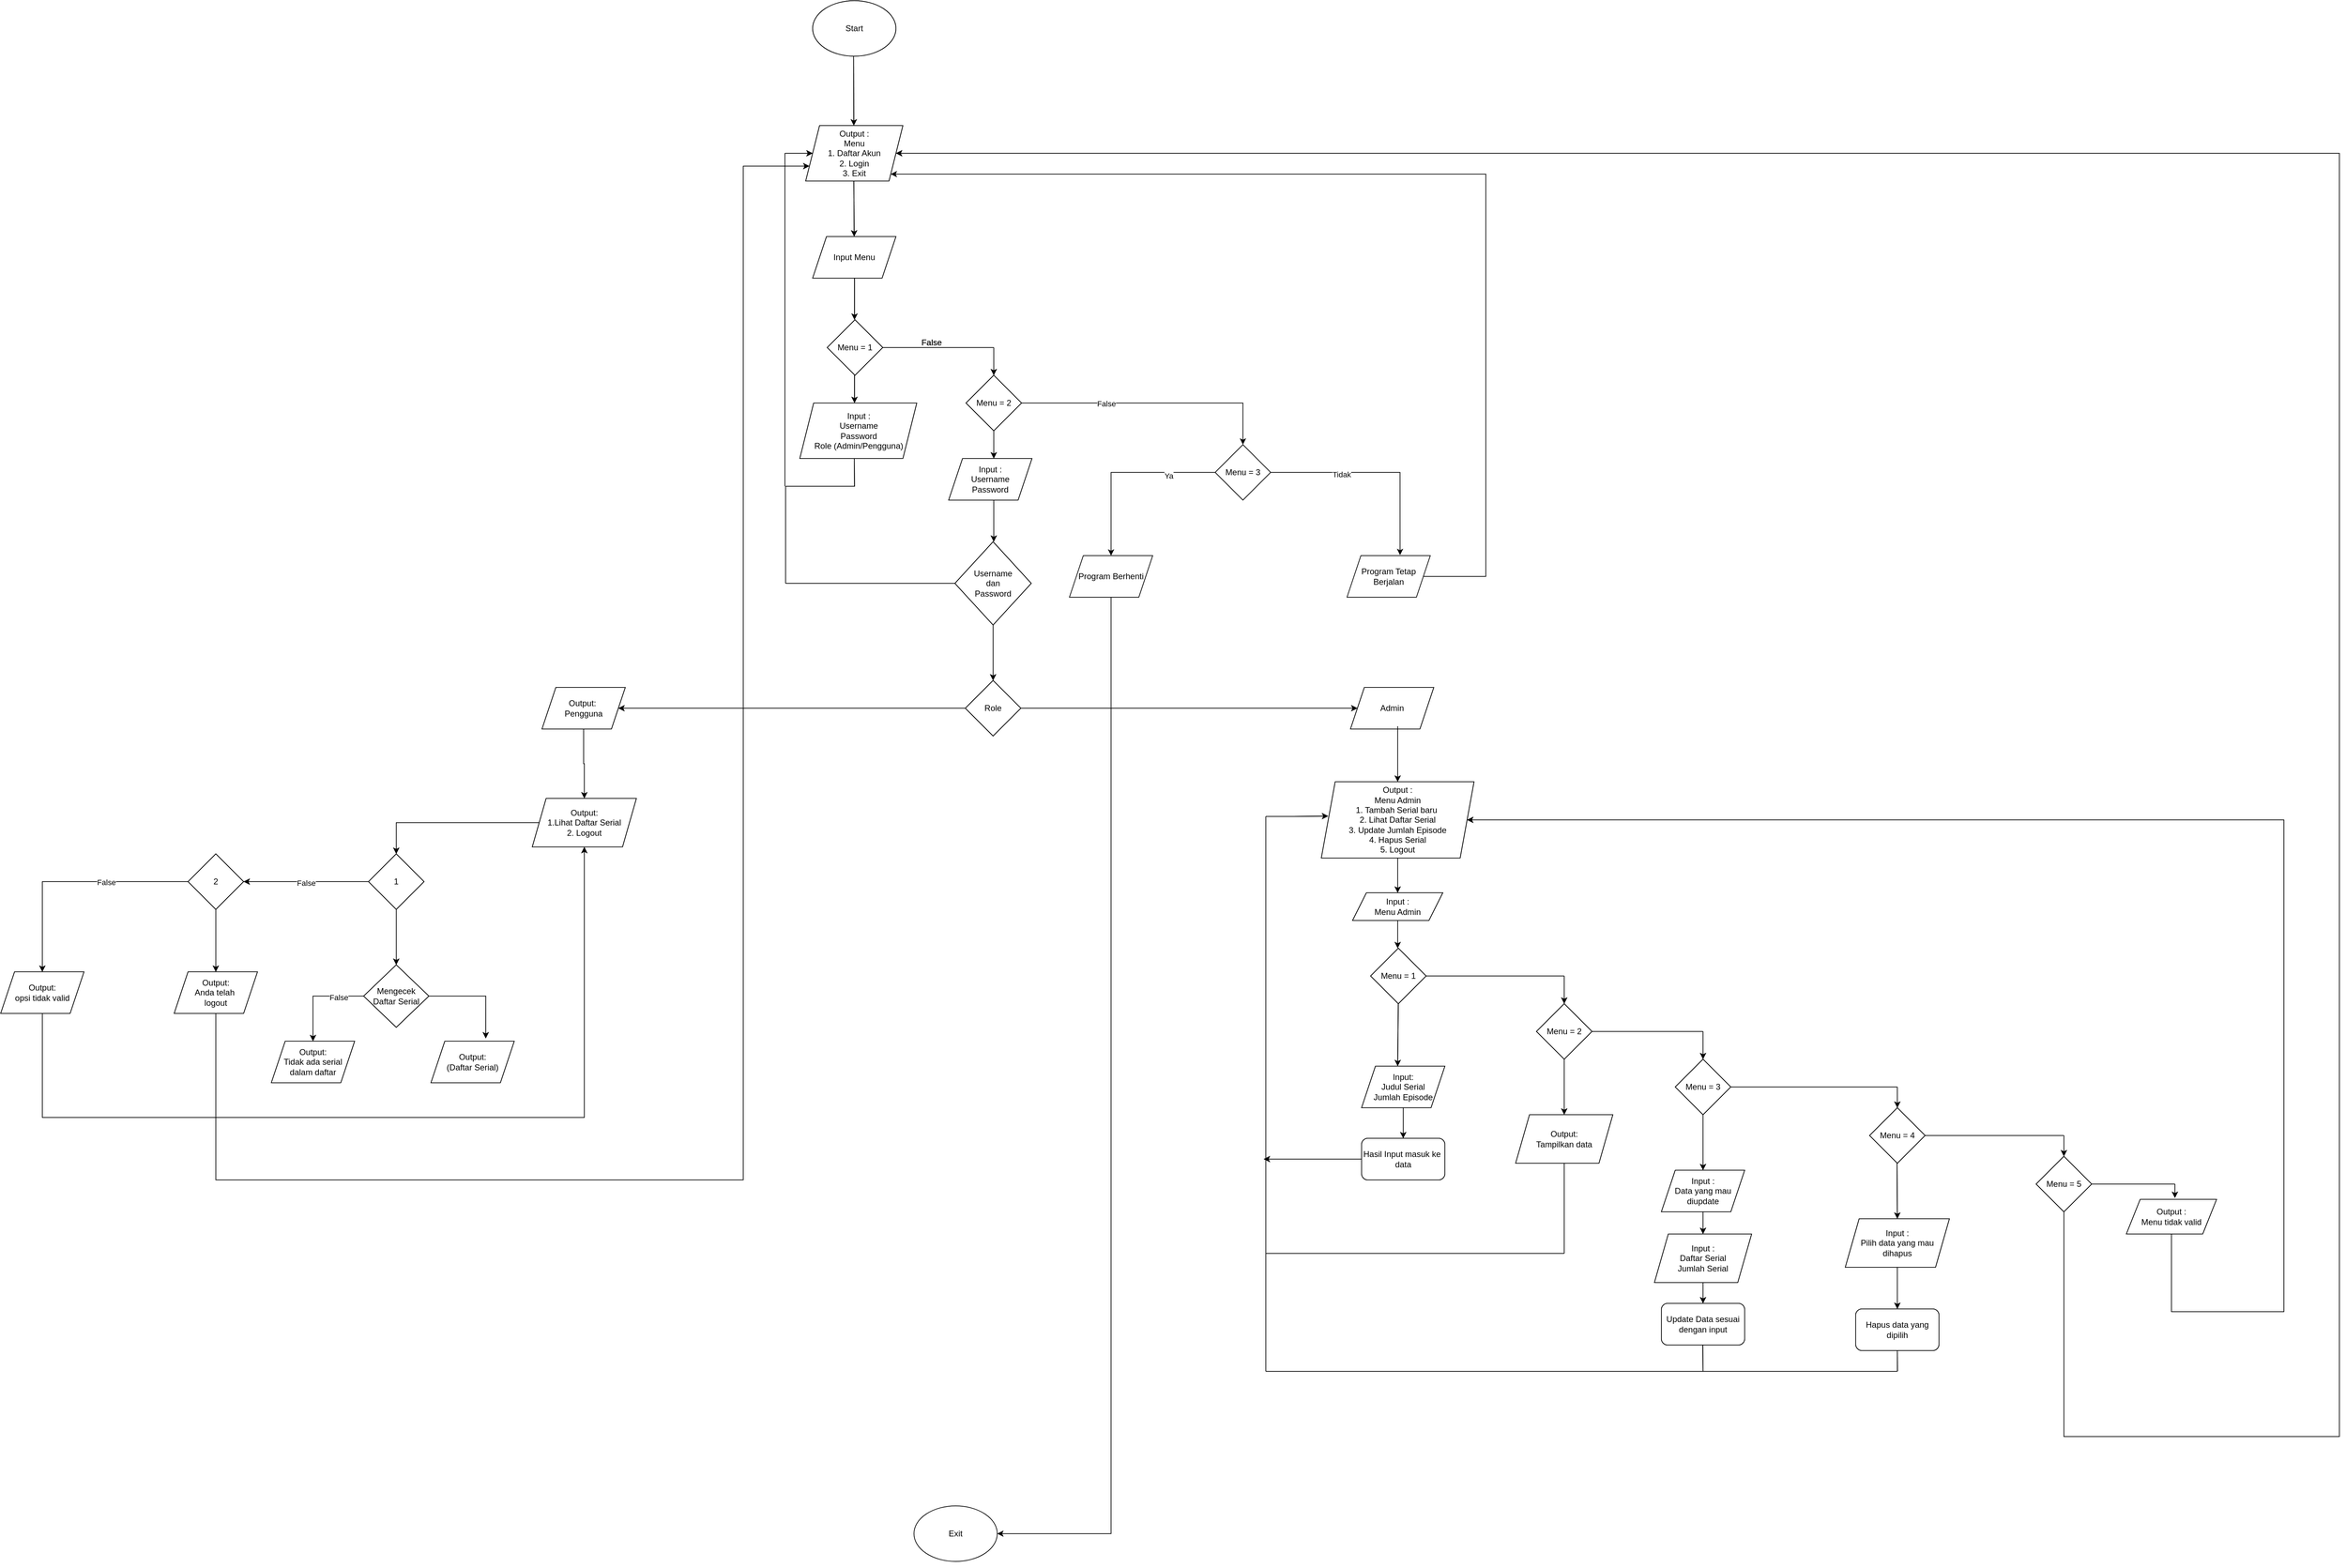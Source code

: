 <mxfile version="24.8.0">
  <diagram name="Page-1" id="JNK-pVD3WeccPDS5xxJn">
    <mxGraphModel dx="6020" dy="2230" grid="1" gridSize="10" guides="1" tooltips="1" connect="1" arrows="1" fold="1" page="1" pageScale="1" pageWidth="850" pageHeight="1100" math="0" shadow="0">
      <root>
        <mxCell id="0" />
        <mxCell id="1" parent="0" />
        <mxCell id="WiGEyaoHFNJbgW_skzYB-1" value="Start" style="ellipse;whiteSpace=wrap;html=1;" vertex="1" parent="1">
          <mxGeometry x="700" y="740" width="120" height="80" as="geometry" />
        </mxCell>
        <mxCell id="WiGEyaoHFNJbgW_skzYB-2" value="" style="endArrow=classic;html=1;rounded=0;" edge="1" parent="1">
          <mxGeometry width="50" height="50" relative="1" as="geometry">
            <mxPoint x="759" y="820" as="sourcePoint" />
            <mxPoint x="759.33" y="920" as="targetPoint" />
          </mxGeometry>
        </mxCell>
        <mxCell id="WiGEyaoHFNJbgW_skzYB-3" value="&lt;div&gt;Output :&lt;/div&gt;M&lt;span style=&quot;background-color: initial;&quot;&gt;enu&lt;/span&gt;&lt;div&gt;&lt;div&gt;1. Daftar Akun&lt;/div&gt;&lt;div&gt;2. Login&lt;/div&gt;&lt;div&gt;3. Exit&lt;/div&gt;&lt;/div&gt;" style="shape=parallelogram;perimeter=parallelogramPerimeter;whiteSpace=wrap;html=1;fixedSize=1;size=20;" vertex="1" parent="1">
          <mxGeometry x="690" y="920" width="140" height="80" as="geometry" />
        </mxCell>
        <mxCell id="WiGEyaoHFNJbgW_skzYB-4" value="" style="endArrow=classic;html=1;rounded=0;" edge="1" parent="1">
          <mxGeometry width="50" height="50" relative="1" as="geometry">
            <mxPoint x="759.33" y="1000" as="sourcePoint" />
            <mxPoint x="759.83" y="1080" as="targetPoint" />
          </mxGeometry>
        </mxCell>
        <mxCell id="WiGEyaoHFNJbgW_skzYB-5" value="Input Menu" style="shape=parallelogram;perimeter=parallelogramPerimeter;whiteSpace=wrap;html=1;fixedSize=1;" vertex="1" parent="1">
          <mxGeometry x="700" y="1080" width="120" height="60" as="geometry" />
        </mxCell>
        <mxCell id="WiGEyaoHFNJbgW_skzYB-6" value="" style="endArrow=classic;html=1;rounded=0;" edge="1" parent="1">
          <mxGeometry width="50" height="50" relative="1" as="geometry">
            <mxPoint x="760.33" y="1140" as="sourcePoint" />
            <mxPoint x="760.33" y="1200" as="targetPoint" />
          </mxGeometry>
        </mxCell>
        <mxCell id="WiGEyaoHFNJbgW_skzYB-7" value="Menu = 1" style="rhombus;whiteSpace=wrap;html=1;" vertex="1" parent="1">
          <mxGeometry x="721" y="1200" width="80" height="80" as="geometry" />
        </mxCell>
        <mxCell id="WiGEyaoHFNJbgW_skzYB-8" value="" style="endArrow=classic;html=1;rounded=0;" edge="1" parent="1">
          <mxGeometry width="50" height="50" relative="1" as="geometry">
            <mxPoint x="760.33" y="1280" as="sourcePoint" />
            <mxPoint x="760.33" y="1320" as="targetPoint" />
          </mxGeometry>
        </mxCell>
        <mxCell id="WiGEyaoHFNJbgW_skzYB-9" value="Input :&lt;div&gt;Username&lt;/div&gt;&lt;div&gt;Password&lt;/div&gt;&lt;div&gt;Role (Admin/Pengguna)&lt;/div&gt;" style="shape=parallelogram;perimeter=parallelogramPerimeter;whiteSpace=wrap;html=1;fixedSize=1;" vertex="1" parent="1">
          <mxGeometry x="681.5" y="1320" width="168.5" height="80" as="geometry" />
        </mxCell>
        <mxCell id="WiGEyaoHFNJbgW_skzYB-10" value="" style="endArrow=none;html=1;rounded=0;" edge="1" parent="1">
          <mxGeometry width="50" height="50" relative="1" as="geometry">
            <mxPoint x="760.33" y="1440" as="sourcePoint" />
            <mxPoint x="760" y="1400" as="targetPoint" />
          </mxGeometry>
        </mxCell>
        <mxCell id="WiGEyaoHFNJbgW_skzYB-11" value="" style="endArrow=none;html=1;rounded=0;" edge="1" parent="1">
          <mxGeometry width="50" height="50" relative="1" as="geometry">
            <mxPoint x="661" y="1440" as="sourcePoint" />
            <mxPoint x="761" y="1440" as="targetPoint" />
          </mxGeometry>
        </mxCell>
        <mxCell id="WiGEyaoHFNJbgW_skzYB-12" style="edgeStyle=orthogonalEdgeStyle;rounded=0;orthogonalLoop=1;jettySize=auto;html=1;exitX=0.5;exitY=1;exitDx=0;exitDy=0;" edge="1" parent="1" source="WiGEyaoHFNJbgW_skzYB-1" target="WiGEyaoHFNJbgW_skzYB-1">
          <mxGeometry relative="1" as="geometry" />
        </mxCell>
        <mxCell id="WiGEyaoHFNJbgW_skzYB-13" value="" style="endArrow=none;html=1;rounded=0;" edge="1" parent="1">
          <mxGeometry width="50" height="50" relative="1" as="geometry">
            <mxPoint x="660" y="1440" as="sourcePoint" />
            <mxPoint x="660" y="960" as="targetPoint" />
          </mxGeometry>
        </mxCell>
        <mxCell id="WiGEyaoHFNJbgW_skzYB-14" value="" style="endArrow=classic;html=1;rounded=0;" edge="1" parent="1" target="WiGEyaoHFNJbgW_skzYB-3">
          <mxGeometry width="50" height="50" relative="1" as="geometry">
            <mxPoint x="660" y="960" as="sourcePoint" />
            <mxPoint x="710" y="910" as="targetPoint" />
          </mxGeometry>
        </mxCell>
        <mxCell id="WiGEyaoHFNJbgW_skzYB-15" value="False" style="text;html=1;align=center;verticalAlign=middle;resizable=0;points=[];autosize=1;strokeColor=none;fillColor=none;" vertex="1" parent="1">
          <mxGeometry x="846" y="1218" width="50" height="30" as="geometry" />
        </mxCell>
        <mxCell id="WiGEyaoHFNJbgW_skzYB-16" value="" style="endArrow=none;html=1;rounded=0;" edge="1" parent="1">
          <mxGeometry width="50" height="50" relative="1" as="geometry">
            <mxPoint x="801" y="1240" as="sourcePoint" />
            <mxPoint x="961" y="1240" as="targetPoint" />
          </mxGeometry>
        </mxCell>
        <mxCell id="WiGEyaoHFNJbgW_skzYB-17" value="" style="endArrow=classic;html=1;rounded=0;" edge="1" parent="1">
          <mxGeometry width="50" height="50" relative="1" as="geometry">
            <mxPoint x="961" y="1240" as="sourcePoint" />
            <mxPoint x="961" y="1280" as="targetPoint" />
          </mxGeometry>
        </mxCell>
        <mxCell id="WiGEyaoHFNJbgW_skzYB-18" value="Menu = 2" style="rhombus;whiteSpace=wrap;html=1;" vertex="1" parent="1">
          <mxGeometry x="921" y="1280" width="80" height="80" as="geometry" />
        </mxCell>
        <mxCell id="WiGEyaoHFNJbgW_skzYB-19" value="" style="endArrow=classic;html=1;rounded=0;" edge="1" parent="1">
          <mxGeometry width="50" height="50" relative="1" as="geometry">
            <mxPoint x="961" y="1360" as="sourcePoint" />
            <mxPoint x="961" y="1400" as="targetPoint" />
          </mxGeometry>
        </mxCell>
        <mxCell id="WiGEyaoHFNJbgW_skzYB-20" value="Input :&lt;div&gt;Username&lt;/div&gt;&lt;div&gt;Password&lt;/div&gt;" style="shape=parallelogram;perimeter=parallelogramPerimeter;whiteSpace=wrap;html=1;fixedSize=1;" vertex="1" parent="1">
          <mxGeometry x="896" y="1400" width="120" height="60" as="geometry" />
        </mxCell>
        <mxCell id="WiGEyaoHFNJbgW_skzYB-21" value="" style="endArrow=classic;html=1;rounded=0;" edge="1" parent="1">
          <mxGeometry width="50" height="50" relative="1" as="geometry">
            <mxPoint x="961" y="1460" as="sourcePoint" />
            <mxPoint x="961" y="1520" as="targetPoint" />
          </mxGeometry>
        </mxCell>
        <mxCell id="WiGEyaoHFNJbgW_skzYB-22" value="Username&lt;div&gt;dan&lt;/div&gt;&lt;div&gt;Password&lt;/div&gt;" style="rhombus;whiteSpace=wrap;html=1;" vertex="1" parent="1">
          <mxGeometry x="905" y="1520" width="110" height="120" as="geometry" />
        </mxCell>
        <mxCell id="WiGEyaoHFNJbgW_skzYB-23" value="" style="endArrow=classic;html=1;rounded=0;" edge="1" parent="1">
          <mxGeometry width="50" height="50" relative="1" as="geometry">
            <mxPoint x="960" y="1640" as="sourcePoint" />
            <mxPoint x="960" y="1720" as="targetPoint" />
          </mxGeometry>
        </mxCell>
        <mxCell id="WiGEyaoHFNJbgW_skzYB-24" value="" style="endArrow=none;html=1;rounded=0;" edge="1" parent="1">
          <mxGeometry width="50" height="50" relative="1" as="geometry">
            <mxPoint x="661" y="1580" as="sourcePoint" />
            <mxPoint x="661" y="1440" as="targetPoint" />
          </mxGeometry>
        </mxCell>
        <mxCell id="WiGEyaoHFNJbgW_skzYB-25" value="" style="endArrow=none;html=1;rounded=0;" edge="1" parent="1">
          <mxGeometry width="50" height="50" relative="1" as="geometry">
            <mxPoint x="661" y="1580" as="sourcePoint" />
            <mxPoint x="906" y="1580" as="targetPoint" />
          </mxGeometry>
        </mxCell>
        <mxCell id="WiGEyaoHFNJbgW_skzYB-26" style="edgeStyle=orthogonalEdgeStyle;rounded=0;orthogonalLoop=1;jettySize=auto;html=1;exitX=0;exitY=0.5;exitDx=0;exitDy=0;entryX=1;entryY=0.5;entryDx=0;entryDy=0;" edge="1" parent="1" source="WiGEyaoHFNJbgW_skzYB-28" target="WiGEyaoHFNJbgW_skzYB-30">
          <mxGeometry relative="1" as="geometry" />
        </mxCell>
        <mxCell id="WiGEyaoHFNJbgW_skzYB-27" style="edgeStyle=orthogonalEdgeStyle;rounded=0;orthogonalLoop=1;jettySize=auto;html=1;exitX=1;exitY=0.5;exitDx=0;exitDy=0;entryX=0;entryY=0.5;entryDx=0;entryDy=0;" edge="1" parent="1" source="WiGEyaoHFNJbgW_skzYB-28" target="WiGEyaoHFNJbgW_skzYB-51">
          <mxGeometry relative="1" as="geometry">
            <mxPoint x="1460" y="1770" as="targetPoint" />
          </mxGeometry>
        </mxCell>
        <mxCell id="WiGEyaoHFNJbgW_skzYB-28" value="Role" style="rhombus;whiteSpace=wrap;html=1;" vertex="1" parent="1">
          <mxGeometry x="920" y="1720" width="80" height="80" as="geometry" />
        </mxCell>
        <mxCell id="WiGEyaoHFNJbgW_skzYB-29" style="edgeStyle=orthogonalEdgeStyle;rounded=0;orthogonalLoop=1;jettySize=auto;html=1;exitX=0.5;exitY=1;exitDx=0;exitDy=0;entryX=0.5;entryY=0;entryDx=0;entryDy=0;" edge="1" parent="1" source="WiGEyaoHFNJbgW_skzYB-30" target="WiGEyaoHFNJbgW_skzYB-32">
          <mxGeometry relative="1" as="geometry" />
        </mxCell>
        <mxCell id="WiGEyaoHFNJbgW_skzYB-30" value="Output:&amp;nbsp;&lt;div&gt;Pengguna&lt;/div&gt;" style="shape=parallelogram;perimeter=parallelogramPerimeter;whiteSpace=wrap;html=1;fixedSize=1;" vertex="1" parent="1">
          <mxGeometry x="310" y="1730" width="120" height="60" as="geometry" />
        </mxCell>
        <mxCell id="WiGEyaoHFNJbgW_skzYB-31" style="edgeStyle=orthogonalEdgeStyle;rounded=0;orthogonalLoop=1;jettySize=auto;html=1;exitX=0;exitY=0.5;exitDx=0;exitDy=0;entryX=0.5;entryY=0;entryDx=0;entryDy=0;" edge="1" parent="1" source="WiGEyaoHFNJbgW_skzYB-32" target="WiGEyaoHFNJbgW_skzYB-36">
          <mxGeometry relative="1" as="geometry" />
        </mxCell>
        <mxCell id="WiGEyaoHFNJbgW_skzYB-32" value="Output:&lt;div&gt;1.Lihat Daftar Serial&lt;/div&gt;&lt;div&gt;2. Logout&lt;/div&gt;" style="shape=parallelogram;perimeter=parallelogramPerimeter;whiteSpace=wrap;html=1;fixedSize=1;" vertex="1" parent="1">
          <mxGeometry x="296" y="1890" width="150" height="70" as="geometry" />
        </mxCell>
        <mxCell id="WiGEyaoHFNJbgW_skzYB-33" value="" style="edgeStyle=orthogonalEdgeStyle;rounded=0;orthogonalLoop=1;jettySize=auto;html=1;" edge="1" parent="1" source="WiGEyaoHFNJbgW_skzYB-36" target="WiGEyaoHFNJbgW_skzYB-40">
          <mxGeometry relative="1" as="geometry" />
        </mxCell>
        <mxCell id="WiGEyaoHFNJbgW_skzYB-34" value="False" style="edgeLabel;html=1;align=center;verticalAlign=middle;resizable=0;points=[];" vertex="1" connectable="0" parent="WiGEyaoHFNJbgW_skzYB-33">
          <mxGeometry x="0.003" y="2" relative="1" as="geometry">
            <mxPoint as="offset" />
          </mxGeometry>
        </mxCell>
        <mxCell id="WiGEyaoHFNJbgW_skzYB-35" value="" style="edgeStyle=orthogonalEdgeStyle;rounded=0;orthogonalLoop=1;jettySize=auto;html=1;" edge="1" parent="1" source="WiGEyaoHFNJbgW_skzYB-36" target="WiGEyaoHFNJbgW_skzYB-45">
          <mxGeometry relative="1" as="geometry" />
        </mxCell>
        <mxCell id="WiGEyaoHFNJbgW_skzYB-36" value="1" style="rhombus;whiteSpace=wrap;html=1;" vertex="1" parent="1">
          <mxGeometry x="60" y="1970" width="80" height="80" as="geometry" />
        </mxCell>
        <mxCell id="WiGEyaoHFNJbgW_skzYB-37" value="" style="edgeStyle=orthogonalEdgeStyle;rounded=0;orthogonalLoop=1;jettySize=auto;html=1;" edge="1" parent="1" source="WiGEyaoHFNJbgW_skzYB-40" target="WiGEyaoHFNJbgW_skzYB-42">
          <mxGeometry relative="1" as="geometry" />
        </mxCell>
        <mxCell id="WiGEyaoHFNJbgW_skzYB-38" style="edgeStyle=orthogonalEdgeStyle;rounded=0;orthogonalLoop=1;jettySize=auto;html=1;exitX=0;exitY=0.5;exitDx=0;exitDy=0;entryX=0.5;entryY=0;entryDx=0;entryDy=0;" edge="1" parent="1" source="WiGEyaoHFNJbgW_skzYB-40" target="WiGEyaoHFNJbgW_skzYB-50">
          <mxGeometry relative="1" as="geometry" />
        </mxCell>
        <mxCell id="WiGEyaoHFNJbgW_skzYB-39" value="False" style="edgeLabel;html=1;align=center;verticalAlign=middle;resizable=0;points=[];" vertex="1" connectable="0" parent="WiGEyaoHFNJbgW_skzYB-38">
          <mxGeometry x="-0.302" y="1" relative="1" as="geometry">
            <mxPoint as="offset" />
          </mxGeometry>
        </mxCell>
        <mxCell id="WiGEyaoHFNJbgW_skzYB-40" value="2" style="rhombus;whiteSpace=wrap;html=1;" vertex="1" parent="1">
          <mxGeometry x="-200" y="1970" width="80" height="80" as="geometry" />
        </mxCell>
        <mxCell id="WiGEyaoHFNJbgW_skzYB-41" style="edgeStyle=orthogonalEdgeStyle;rounded=0;orthogonalLoop=1;jettySize=auto;html=1;exitX=0.5;exitY=1;exitDx=0;exitDy=0;entryX=0;entryY=0.75;entryDx=0;entryDy=0;" edge="1" parent="1" source="WiGEyaoHFNJbgW_skzYB-42" target="WiGEyaoHFNJbgW_skzYB-3">
          <mxGeometry relative="1" as="geometry">
            <mxPoint x="-300" y="1820" as="targetPoint" />
            <Array as="points">
              <mxPoint x="-160" y="2440" />
              <mxPoint x="600" y="2440" />
              <mxPoint x="600" y="979" />
            </Array>
          </mxGeometry>
        </mxCell>
        <mxCell id="WiGEyaoHFNJbgW_skzYB-42" value="Output:&lt;div&gt;Anda telah&amp;nbsp;&lt;/div&gt;&lt;div&gt;l&lt;span style=&quot;background-color: initial;&quot;&gt;ogout&lt;/span&gt;&lt;/div&gt;" style="shape=parallelogram;perimeter=parallelogramPerimeter;whiteSpace=wrap;html=1;fixedSize=1;" vertex="1" parent="1">
          <mxGeometry x="-220" y="2140" width="120" height="60" as="geometry" />
        </mxCell>
        <mxCell id="WiGEyaoHFNJbgW_skzYB-43" style="edgeStyle=orthogonalEdgeStyle;rounded=0;orthogonalLoop=1;jettySize=auto;html=1;exitX=0;exitY=0.5;exitDx=0;exitDy=0;entryX=0.5;entryY=0;entryDx=0;entryDy=0;" edge="1" parent="1" source="WiGEyaoHFNJbgW_skzYB-45" target="WiGEyaoHFNJbgW_skzYB-46">
          <mxGeometry relative="1" as="geometry" />
        </mxCell>
        <mxCell id="WiGEyaoHFNJbgW_skzYB-44" value="False" style="edgeLabel;html=1;align=center;verticalAlign=middle;resizable=0;points=[];" vertex="1" connectable="0" parent="WiGEyaoHFNJbgW_skzYB-43">
          <mxGeometry x="-0.471" y="2" relative="1" as="geometry">
            <mxPoint as="offset" />
          </mxGeometry>
        </mxCell>
        <mxCell id="WiGEyaoHFNJbgW_skzYB-45" value="Mengecek&lt;div&gt;Daftar Serial&lt;/div&gt;" style="rhombus;whiteSpace=wrap;html=1;" vertex="1" parent="1">
          <mxGeometry x="53" y="2130" width="94" height="90" as="geometry" />
        </mxCell>
        <mxCell id="WiGEyaoHFNJbgW_skzYB-46" value="Output:&lt;div&gt;Tidak ada serial dalam daftar&lt;/div&gt;" style="shape=parallelogram;perimeter=parallelogramPerimeter;whiteSpace=wrap;html=1;fixedSize=1;" vertex="1" parent="1">
          <mxGeometry x="-80" y="2240" width="120" height="60" as="geometry" />
        </mxCell>
        <mxCell id="WiGEyaoHFNJbgW_skzYB-47" value="Output:&lt;div&gt;(Daftar Serial)&lt;/div&gt;" style="shape=parallelogram;perimeter=parallelogramPerimeter;whiteSpace=wrap;html=1;fixedSize=1;" vertex="1" parent="1">
          <mxGeometry x="150" y="2240" width="120" height="60" as="geometry" />
        </mxCell>
        <mxCell id="WiGEyaoHFNJbgW_skzYB-48" style="edgeStyle=orthogonalEdgeStyle;rounded=0;orthogonalLoop=1;jettySize=auto;html=1;exitX=1;exitY=0.5;exitDx=0;exitDy=0;entryX=0.658;entryY=-0.067;entryDx=0;entryDy=0;entryPerimeter=0;" edge="1" parent="1" source="WiGEyaoHFNJbgW_skzYB-45" target="WiGEyaoHFNJbgW_skzYB-47">
          <mxGeometry relative="1" as="geometry" />
        </mxCell>
        <mxCell id="WiGEyaoHFNJbgW_skzYB-49" style="edgeStyle=orthogonalEdgeStyle;rounded=0;orthogonalLoop=1;jettySize=auto;html=1;exitX=0.5;exitY=1;exitDx=0;exitDy=0;entryX=0.5;entryY=1;entryDx=0;entryDy=0;" edge="1" parent="1" source="WiGEyaoHFNJbgW_skzYB-50" target="WiGEyaoHFNJbgW_skzYB-32">
          <mxGeometry relative="1" as="geometry">
            <Array as="points">
              <mxPoint x="-410" y="2350" />
              <mxPoint x="371" y="2350" />
            </Array>
          </mxGeometry>
        </mxCell>
        <mxCell id="WiGEyaoHFNJbgW_skzYB-50" value="Output:&lt;div&gt;opsi tidak valid&lt;/div&gt;" style="shape=parallelogram;perimeter=parallelogramPerimeter;whiteSpace=wrap;html=1;fixedSize=1;" vertex="1" parent="1">
          <mxGeometry x="-470" y="2140" width="120" height="60" as="geometry" />
        </mxCell>
        <mxCell id="WiGEyaoHFNJbgW_skzYB-51" value="Admin" style="shape=parallelogram;perimeter=parallelogramPerimeter;whiteSpace=wrap;html=1;fixedSize=1;" vertex="1" parent="1">
          <mxGeometry x="1475" y="1730" width="120" height="60" as="geometry" />
        </mxCell>
        <mxCell id="WiGEyaoHFNJbgW_skzYB-52" value="" style="endArrow=classic;html=1;rounded=0;" edge="1" parent="1">
          <mxGeometry width="50" height="50" relative="1" as="geometry">
            <mxPoint x="1543" y="1786" as="sourcePoint" />
            <mxPoint x="1543" y="1866" as="targetPoint" />
          </mxGeometry>
        </mxCell>
        <mxCell id="WiGEyaoHFNJbgW_skzYB-53" value="Output :&lt;div&gt;Menu Admin&lt;/div&gt;&lt;div&gt;1. Tambah Serial baru&amp;nbsp;&lt;/div&gt;&lt;div&gt;2. Lihat Daftar Serial&lt;/div&gt;&lt;div&gt;3. Update Jumlah Episode&lt;/div&gt;&lt;div&gt;4. Hapus Serial&lt;/div&gt;&lt;div&gt;&lt;span style=&quot;background-color: initial;&quot;&gt;5. Logout&lt;/span&gt;&lt;/div&gt;" style="shape=parallelogram;perimeter=parallelogramPerimeter;whiteSpace=wrap;html=1;fixedSize=1;" vertex="1" parent="1">
          <mxGeometry x="1433" y="1866" width="220" height="110" as="geometry" />
        </mxCell>
        <mxCell id="WiGEyaoHFNJbgW_skzYB-54" value="" style="endArrow=classic;html=1;rounded=0;" edge="1" parent="1">
          <mxGeometry width="50" height="50" relative="1" as="geometry">
            <mxPoint x="1543" y="1976" as="sourcePoint" />
            <mxPoint x="1543" y="2026" as="targetPoint" />
          </mxGeometry>
        </mxCell>
        <mxCell id="WiGEyaoHFNJbgW_skzYB-55" value="&lt;div&gt;Input :&lt;/div&gt;Menu Admin" style="shape=parallelogram;perimeter=parallelogramPerimeter;whiteSpace=wrap;html=1;fixedSize=1;" vertex="1" parent="1">
          <mxGeometry x="1478" y="2026" width="130" height="40" as="geometry" />
        </mxCell>
        <mxCell id="WiGEyaoHFNJbgW_skzYB-56" value="" style="endArrow=classic;html=1;rounded=0;" edge="1" parent="1">
          <mxGeometry width="50" height="50" relative="1" as="geometry">
            <mxPoint x="1543" y="2066" as="sourcePoint" />
            <mxPoint x="1543" y="2106" as="targetPoint" />
          </mxGeometry>
        </mxCell>
        <mxCell id="WiGEyaoHFNJbgW_skzYB-57" value="Menu = 1" style="rhombus;whiteSpace=wrap;html=1;" vertex="1" parent="1">
          <mxGeometry x="1504" y="2106" width="80" height="80" as="geometry" />
        </mxCell>
        <mxCell id="WiGEyaoHFNJbgW_skzYB-58" value="" style="endArrow=classic;html=1;rounded=0;" edge="1" parent="1">
          <mxGeometry width="50" height="50" relative="1" as="geometry">
            <mxPoint x="1543.89" y="2186" as="sourcePoint" />
            <mxPoint x="1543" y="2276" as="targetPoint" />
          </mxGeometry>
        </mxCell>
        <mxCell id="WiGEyaoHFNJbgW_skzYB-59" value="" style="edgeStyle=orthogonalEdgeStyle;rounded=0;orthogonalLoop=1;jettySize=auto;html=1;" edge="1" parent="1" source="WiGEyaoHFNJbgW_skzYB-60" target="WiGEyaoHFNJbgW_skzYB-101">
          <mxGeometry relative="1" as="geometry" />
        </mxCell>
        <mxCell id="WiGEyaoHFNJbgW_skzYB-60" value="Input:&lt;div&gt;Judul Serial&lt;/div&gt;&lt;div&gt;Jumlah Episode&lt;/div&gt;" style="shape=parallelogram;perimeter=parallelogramPerimeter;whiteSpace=wrap;html=1;fixedSize=1;" vertex="1" parent="1">
          <mxGeometry x="1491" y="2276" width="120" height="60" as="geometry" />
        </mxCell>
        <mxCell id="WiGEyaoHFNJbgW_skzYB-61" value="" style="endArrow=none;html=1;rounded=0;" edge="1" parent="1">
          <mxGeometry width="50" height="50" relative="1" as="geometry">
            <mxPoint x="1353" y="2356" as="sourcePoint" />
            <mxPoint x="1353" y="1916" as="targetPoint" />
          </mxGeometry>
        </mxCell>
        <mxCell id="WiGEyaoHFNJbgW_skzYB-62" value="" style="endArrow=classic;html=1;rounded=0;entryX=0.045;entryY=0.45;entryDx=0;entryDy=0;entryPerimeter=0;" edge="1" parent="1" target="WiGEyaoHFNJbgW_skzYB-53">
          <mxGeometry width="50" height="50" relative="1" as="geometry">
            <mxPoint x="1353" y="1916" as="sourcePoint" />
            <mxPoint x="1403" y="1876" as="targetPoint" />
            <Array as="points">
              <mxPoint x="1393" y="1916" />
            </Array>
          </mxGeometry>
        </mxCell>
        <mxCell id="WiGEyaoHFNJbgW_skzYB-63" value="" style="endArrow=none;html=1;rounded=0;" edge="1" parent="1">
          <mxGeometry width="50" height="50" relative="1" as="geometry">
            <mxPoint x="1583" y="2146" as="sourcePoint" />
            <mxPoint x="1783" y="2146" as="targetPoint" />
          </mxGeometry>
        </mxCell>
        <mxCell id="WiGEyaoHFNJbgW_skzYB-64" value="" style="endArrow=classic;html=1;rounded=0;" edge="1" parent="1">
          <mxGeometry width="50" height="50" relative="1" as="geometry">
            <mxPoint x="1783" y="2146" as="sourcePoint" />
            <mxPoint x="1783" y="2186" as="targetPoint" />
          </mxGeometry>
        </mxCell>
        <mxCell id="WiGEyaoHFNJbgW_skzYB-65" value="Menu = 2" style="rhombus;whiteSpace=wrap;html=1;" vertex="1" parent="1">
          <mxGeometry x="1743" y="2186" width="80" height="80" as="geometry" />
        </mxCell>
        <mxCell id="WiGEyaoHFNJbgW_skzYB-66" value="" style="endArrow=classic;html=1;rounded=0;" edge="1" parent="1">
          <mxGeometry width="50" height="50" relative="1" as="geometry">
            <mxPoint x="1783" y="2266" as="sourcePoint" />
            <mxPoint x="1783" y="2346" as="targetPoint" />
          </mxGeometry>
        </mxCell>
        <mxCell id="WiGEyaoHFNJbgW_skzYB-67" value="Output:&lt;div&gt;Tampilkan data&lt;/div&gt;" style="shape=parallelogram;perimeter=parallelogramPerimeter;whiteSpace=wrap;html=1;fixedSize=1;" vertex="1" parent="1">
          <mxGeometry x="1713" y="2346" width="140" height="70" as="geometry" />
        </mxCell>
        <mxCell id="WiGEyaoHFNJbgW_skzYB-68" value="" style="endArrow=none;html=1;rounded=0;exitX=0.5;exitY=1;exitDx=0;exitDy=0;" edge="1" parent="1" source="WiGEyaoHFNJbgW_skzYB-67">
          <mxGeometry width="50" height="50" relative="1" as="geometry">
            <mxPoint x="1782.76" y="2506" as="sourcePoint" />
            <mxPoint x="1783" y="2546" as="targetPoint" />
          </mxGeometry>
        </mxCell>
        <mxCell id="WiGEyaoHFNJbgW_skzYB-69" value="" style="endArrow=none;html=1;rounded=0;" edge="1" parent="1">
          <mxGeometry width="50" height="50" relative="1" as="geometry">
            <mxPoint x="1353" y="2546" as="sourcePoint" />
            <mxPoint x="1783" y="2546" as="targetPoint" />
          </mxGeometry>
        </mxCell>
        <mxCell id="WiGEyaoHFNJbgW_skzYB-70" value="" style="endArrow=none;html=1;rounded=0;" edge="1" parent="1">
          <mxGeometry width="50" height="50" relative="1" as="geometry">
            <mxPoint x="1353" y="2546" as="sourcePoint" />
            <mxPoint x="1353" y="2356" as="targetPoint" />
          </mxGeometry>
        </mxCell>
        <mxCell id="WiGEyaoHFNJbgW_skzYB-71" value="" style="endArrow=none;html=1;rounded=0;" edge="1" parent="1">
          <mxGeometry width="50" height="50" relative="1" as="geometry">
            <mxPoint x="1823" y="2226" as="sourcePoint" />
            <mxPoint x="1983" y="2226" as="targetPoint" />
          </mxGeometry>
        </mxCell>
        <mxCell id="WiGEyaoHFNJbgW_skzYB-72" value="" style="endArrow=classic;html=1;rounded=0;" edge="1" parent="1">
          <mxGeometry width="50" height="50" relative="1" as="geometry">
            <mxPoint x="1983" y="2226" as="sourcePoint" />
            <mxPoint x="1983" y="2266" as="targetPoint" />
          </mxGeometry>
        </mxCell>
        <mxCell id="WiGEyaoHFNJbgW_skzYB-73" style="edgeStyle=orthogonalEdgeStyle;rounded=0;orthogonalLoop=1;jettySize=auto;html=1;" edge="1" parent="1" source="WiGEyaoHFNJbgW_skzYB-74">
          <mxGeometry relative="1" as="geometry">
            <mxPoint x="1983" y="2426" as="targetPoint" />
          </mxGeometry>
        </mxCell>
        <mxCell id="WiGEyaoHFNJbgW_skzYB-74" value="Menu = 3" style="rhombus;whiteSpace=wrap;html=1;" vertex="1" parent="1">
          <mxGeometry x="1943" y="2266" width="80" height="80" as="geometry" />
        </mxCell>
        <mxCell id="WiGEyaoHFNJbgW_skzYB-75" value="Input :&lt;div&gt;Daftar Serial&lt;/div&gt;&lt;div&gt;Jumlah Serial&lt;/div&gt;" style="shape=parallelogram;perimeter=parallelogramPerimeter;whiteSpace=wrap;html=1;fixedSize=1;" vertex="1" parent="1">
          <mxGeometry x="1913" y="2518" width="140" height="70" as="geometry" />
        </mxCell>
        <mxCell id="WiGEyaoHFNJbgW_skzYB-76" value="" style="endArrow=classic;html=1;rounded=0;" edge="1" parent="1">
          <mxGeometry width="50" height="50" relative="1" as="geometry">
            <mxPoint x="1983" y="2588" as="sourcePoint" />
            <mxPoint x="1983" y="2618" as="targetPoint" />
          </mxGeometry>
        </mxCell>
        <mxCell id="WiGEyaoHFNJbgW_skzYB-77" value="Update Data sesuai dengan input" style="rounded=1;whiteSpace=wrap;html=1;" vertex="1" parent="1">
          <mxGeometry x="1923" y="2618" width="120" height="60" as="geometry" />
        </mxCell>
        <mxCell id="WiGEyaoHFNJbgW_skzYB-78" value="Input :&lt;div&gt;Data yang mau&lt;/div&gt;&lt;div&gt;diupdate&lt;/div&gt;" style="shape=parallelogram;perimeter=parallelogramPerimeter;whiteSpace=wrap;html=1;fixedSize=1;" vertex="1" parent="1">
          <mxGeometry x="1923" y="2426" width="120" height="60" as="geometry" />
        </mxCell>
        <mxCell id="WiGEyaoHFNJbgW_skzYB-79" value="" style="endArrow=classic;html=1;rounded=0;entryX=0.5;entryY=0;entryDx=0;entryDy=0;" edge="1" parent="1" target="WiGEyaoHFNJbgW_skzYB-75">
          <mxGeometry width="50" height="50" relative="1" as="geometry">
            <mxPoint x="1983" y="2486" as="sourcePoint" />
            <mxPoint x="1983" y="2516" as="targetPoint" />
          </mxGeometry>
        </mxCell>
        <mxCell id="WiGEyaoHFNJbgW_skzYB-80" value="" style="endArrow=none;html=1;rounded=0;" edge="1" parent="1">
          <mxGeometry width="50" height="50" relative="1" as="geometry">
            <mxPoint x="1982.67" y="2678" as="sourcePoint" />
            <mxPoint x="1983" y="2716" as="targetPoint" />
          </mxGeometry>
        </mxCell>
        <mxCell id="WiGEyaoHFNJbgW_skzYB-81" value="" style="endArrow=none;html=1;rounded=0;" edge="1" parent="1">
          <mxGeometry width="50" height="50" relative="1" as="geometry">
            <mxPoint x="1353" y="2716" as="sourcePoint" />
            <mxPoint x="1983" y="2716" as="targetPoint" />
          </mxGeometry>
        </mxCell>
        <mxCell id="WiGEyaoHFNJbgW_skzYB-82" value="" style="endArrow=none;html=1;rounded=0;" edge="1" parent="1">
          <mxGeometry width="50" height="50" relative="1" as="geometry">
            <mxPoint x="1353" y="2716" as="sourcePoint" />
            <mxPoint x="1353" y="2546" as="targetPoint" />
          </mxGeometry>
        </mxCell>
        <mxCell id="WiGEyaoHFNJbgW_skzYB-83" value="" style="endArrow=none;html=1;rounded=0;" edge="1" parent="1">
          <mxGeometry width="50" height="50" relative="1" as="geometry">
            <mxPoint x="2023" y="2306" as="sourcePoint" />
            <mxPoint x="2263" y="2306" as="targetPoint" />
          </mxGeometry>
        </mxCell>
        <mxCell id="WiGEyaoHFNJbgW_skzYB-84" value="" style="endArrow=classic;html=1;rounded=0;entryX=0.5;entryY=0;entryDx=0;entryDy=0;" edge="1" parent="1" target="WiGEyaoHFNJbgW_skzYB-85">
          <mxGeometry width="50" height="50" relative="1" as="geometry">
            <mxPoint x="2263" y="2306" as="sourcePoint" />
            <mxPoint x="2263" y="2326" as="targetPoint" />
          </mxGeometry>
        </mxCell>
        <mxCell id="WiGEyaoHFNJbgW_skzYB-85" value="Menu = 4" style="rhombus;whiteSpace=wrap;html=1;" vertex="1" parent="1">
          <mxGeometry x="2223" y="2336" width="80" height="80" as="geometry" />
        </mxCell>
        <mxCell id="WiGEyaoHFNJbgW_skzYB-86" value="" style="endArrow=classic;html=1;rounded=0;" edge="1" parent="1">
          <mxGeometry width="50" height="50" relative="1" as="geometry">
            <mxPoint x="2262.55" y="2416" as="sourcePoint" />
            <mxPoint x="2263" y="2496" as="targetPoint" />
          </mxGeometry>
        </mxCell>
        <mxCell id="WiGEyaoHFNJbgW_skzYB-87" value="Input :&lt;div&gt;Pilih data yang mau dihapus&lt;/div&gt;" style="shape=parallelogram;perimeter=parallelogramPerimeter;whiteSpace=wrap;html=1;fixedSize=1;" vertex="1" parent="1">
          <mxGeometry x="2188" y="2496" width="150" height="70" as="geometry" />
        </mxCell>
        <mxCell id="WiGEyaoHFNJbgW_skzYB-88" value="" style="endArrow=classic;html=1;rounded=0;" edge="1" parent="1">
          <mxGeometry width="50" height="50" relative="1" as="geometry">
            <mxPoint x="2263" y="2566" as="sourcePoint" />
            <mxPoint x="2263" y="2626" as="targetPoint" />
          </mxGeometry>
        </mxCell>
        <mxCell id="WiGEyaoHFNJbgW_skzYB-89" value="Hapus data yang dipilih" style="rounded=1;whiteSpace=wrap;html=1;" vertex="1" parent="1">
          <mxGeometry x="2203" y="2626" width="120" height="60" as="geometry" />
        </mxCell>
        <mxCell id="WiGEyaoHFNJbgW_skzYB-90" value="" style="endArrow=none;html=1;rounded=0;" edge="1" parent="1">
          <mxGeometry width="50" height="50" relative="1" as="geometry">
            <mxPoint x="1633" y="2716" as="sourcePoint" />
            <mxPoint x="2263" y="2716" as="targetPoint" />
          </mxGeometry>
        </mxCell>
        <mxCell id="WiGEyaoHFNJbgW_skzYB-91" value="" style="endArrow=none;html=1;rounded=0;" edge="1" parent="1">
          <mxGeometry width="50" height="50" relative="1" as="geometry">
            <mxPoint x="2263" y="2686" as="sourcePoint" />
            <mxPoint x="2263.16" y="2716" as="targetPoint" />
          </mxGeometry>
        </mxCell>
        <mxCell id="WiGEyaoHFNJbgW_skzYB-92" value="" style="endArrow=none;html=1;rounded=0;" edge="1" parent="1">
          <mxGeometry width="50" height="50" relative="1" as="geometry">
            <mxPoint x="2303" y="2376" as="sourcePoint" />
            <mxPoint x="2503" y="2376" as="targetPoint" />
          </mxGeometry>
        </mxCell>
        <mxCell id="WiGEyaoHFNJbgW_skzYB-93" value="" style="endArrow=classic;html=1;rounded=0;" edge="1" parent="1">
          <mxGeometry width="50" height="50" relative="1" as="geometry">
            <mxPoint x="2503" y="2376" as="sourcePoint" />
            <mxPoint x="2503" y="2406" as="targetPoint" />
          </mxGeometry>
        </mxCell>
        <mxCell id="WiGEyaoHFNJbgW_skzYB-94" style="edgeStyle=orthogonalEdgeStyle;rounded=0;orthogonalLoop=1;jettySize=auto;html=1;exitX=0.5;exitY=1;exitDx=0;exitDy=0;entryX=1;entryY=0.5;entryDx=0;entryDy=0;" edge="1" parent="1" source="WiGEyaoHFNJbgW_skzYB-95" target="WiGEyaoHFNJbgW_skzYB-3">
          <mxGeometry relative="1" as="geometry">
            <Array as="points">
              <mxPoint x="2503" y="2810" />
              <mxPoint x="2900" y="2810" />
              <mxPoint x="2900" y="960" />
            </Array>
          </mxGeometry>
        </mxCell>
        <mxCell id="WiGEyaoHFNJbgW_skzYB-95" value="Menu = 5" style="rhombus;whiteSpace=wrap;html=1;" vertex="1" parent="1">
          <mxGeometry x="2463" y="2406" width="80" height="80" as="geometry" />
        </mxCell>
        <mxCell id="WiGEyaoHFNJbgW_skzYB-96" value="" style="endArrow=none;html=1;rounded=0;" edge="1" parent="1">
          <mxGeometry width="50" height="50" relative="1" as="geometry">
            <mxPoint x="2543" y="2446" as="sourcePoint" />
            <mxPoint x="2663" y="2446" as="targetPoint" />
          </mxGeometry>
        </mxCell>
        <mxCell id="WiGEyaoHFNJbgW_skzYB-97" value="" style="endArrow=classic;html=1;rounded=0;" edge="1" parent="1">
          <mxGeometry width="50" height="50" relative="1" as="geometry">
            <mxPoint x="2663" y="2446" as="sourcePoint" />
            <mxPoint x="2663" y="2466" as="targetPoint" />
          </mxGeometry>
        </mxCell>
        <mxCell id="WiGEyaoHFNJbgW_skzYB-98" style="edgeStyle=orthogonalEdgeStyle;rounded=0;orthogonalLoop=1;jettySize=auto;html=1;exitX=0.5;exitY=1;exitDx=0;exitDy=0;entryX=1;entryY=0.5;entryDx=0;entryDy=0;" edge="1" parent="1" source="WiGEyaoHFNJbgW_skzYB-99" target="WiGEyaoHFNJbgW_skzYB-53">
          <mxGeometry relative="1" as="geometry">
            <Array as="points">
              <mxPoint x="2658" y="2630" />
              <mxPoint x="2820" y="2630" />
              <mxPoint x="2820" y="1921" />
            </Array>
          </mxGeometry>
        </mxCell>
        <mxCell id="WiGEyaoHFNJbgW_skzYB-99" value="Output :&lt;div&gt;Menu tidak valid&lt;/div&gt;" style="shape=parallelogram;perimeter=parallelogramPerimeter;whiteSpace=wrap;html=1;fixedSize=1;" vertex="1" parent="1">
          <mxGeometry x="2593" y="2468" width="130" height="50" as="geometry" />
        </mxCell>
        <mxCell id="WiGEyaoHFNJbgW_skzYB-100" style="edgeStyle=orthogonalEdgeStyle;rounded=0;orthogonalLoop=1;jettySize=auto;html=1;exitX=0;exitY=0.5;exitDx=0;exitDy=0;" edge="1" parent="1" source="WiGEyaoHFNJbgW_skzYB-101">
          <mxGeometry relative="1" as="geometry">
            <mxPoint x="1350" y="2410" as="targetPoint" />
          </mxGeometry>
        </mxCell>
        <mxCell id="WiGEyaoHFNJbgW_skzYB-101" value="Hasil Input masuk ke&amp;nbsp;&lt;div&gt;data&lt;/div&gt;" style="rounded=1;whiteSpace=wrap;html=1;" vertex="1" parent="1">
          <mxGeometry x="1491" y="2380" width="120" height="60" as="geometry" />
        </mxCell>
        <mxCell id="WiGEyaoHFNJbgW_skzYB-102" value="Start" style="ellipse;whiteSpace=wrap;html=1;" vertex="1" parent="1">
          <mxGeometry x="700" y="740" width="120" height="80" as="geometry" />
        </mxCell>
        <mxCell id="WiGEyaoHFNJbgW_skzYB-103" value="" style="endArrow=classic;html=1;rounded=0;" edge="1" parent="1">
          <mxGeometry width="50" height="50" relative="1" as="geometry">
            <mxPoint x="759" y="820" as="sourcePoint" />
            <mxPoint x="759.33" y="920" as="targetPoint" />
          </mxGeometry>
        </mxCell>
        <mxCell id="WiGEyaoHFNJbgW_skzYB-104" value="&lt;div&gt;Output :&lt;/div&gt;M&lt;span style=&quot;background-color: initial;&quot;&gt;enu&lt;/span&gt;&lt;div&gt;&lt;div&gt;1. Daftar Akun&lt;/div&gt;&lt;div&gt;2. Login&lt;/div&gt;&lt;div&gt;3. Exit&lt;/div&gt;&lt;/div&gt;" style="shape=parallelogram;perimeter=parallelogramPerimeter;whiteSpace=wrap;html=1;fixedSize=1;size=20;" vertex="1" parent="1">
          <mxGeometry x="690" y="920" width="140" height="80" as="geometry" />
        </mxCell>
        <mxCell id="WiGEyaoHFNJbgW_skzYB-105" value="" style="endArrow=classic;html=1;rounded=0;" edge="1" parent="1">
          <mxGeometry width="50" height="50" relative="1" as="geometry">
            <mxPoint x="759.33" y="1000" as="sourcePoint" />
            <mxPoint x="759.83" y="1080" as="targetPoint" />
          </mxGeometry>
        </mxCell>
        <mxCell id="WiGEyaoHFNJbgW_skzYB-106" value="Input Menu" style="shape=parallelogram;perimeter=parallelogramPerimeter;whiteSpace=wrap;html=1;fixedSize=1;" vertex="1" parent="1">
          <mxGeometry x="700" y="1080" width="120" height="60" as="geometry" />
        </mxCell>
        <mxCell id="WiGEyaoHFNJbgW_skzYB-107" value="" style="endArrow=classic;html=1;rounded=0;" edge="1" parent="1">
          <mxGeometry width="50" height="50" relative="1" as="geometry">
            <mxPoint x="760.33" y="1140" as="sourcePoint" />
            <mxPoint x="760.33" y="1200" as="targetPoint" />
          </mxGeometry>
        </mxCell>
        <mxCell id="WiGEyaoHFNJbgW_skzYB-108" value="Menu = 1" style="rhombus;whiteSpace=wrap;html=1;" vertex="1" parent="1">
          <mxGeometry x="721" y="1200" width="80" height="80" as="geometry" />
        </mxCell>
        <mxCell id="WiGEyaoHFNJbgW_skzYB-109" value="" style="endArrow=classic;html=1;rounded=0;" edge="1" parent="1">
          <mxGeometry width="50" height="50" relative="1" as="geometry">
            <mxPoint x="760.33" y="1280" as="sourcePoint" />
            <mxPoint x="760.33" y="1320" as="targetPoint" />
          </mxGeometry>
        </mxCell>
        <mxCell id="WiGEyaoHFNJbgW_skzYB-110" value="Input :&lt;div&gt;Username&lt;/div&gt;&lt;div&gt;Password&lt;/div&gt;&lt;div&gt;Role (Admin/Pengguna)&lt;/div&gt;" style="shape=parallelogram;perimeter=parallelogramPerimeter;whiteSpace=wrap;html=1;fixedSize=1;" vertex="1" parent="1">
          <mxGeometry x="681.5" y="1320" width="168.5" height="80" as="geometry" />
        </mxCell>
        <mxCell id="WiGEyaoHFNJbgW_skzYB-111" value="" style="endArrow=none;html=1;rounded=0;" edge="1" parent="1">
          <mxGeometry width="50" height="50" relative="1" as="geometry">
            <mxPoint x="760.33" y="1440" as="sourcePoint" />
            <mxPoint x="760" y="1400" as="targetPoint" />
          </mxGeometry>
        </mxCell>
        <mxCell id="WiGEyaoHFNJbgW_skzYB-112" value="" style="endArrow=none;html=1;rounded=0;" edge="1" parent="1">
          <mxGeometry width="50" height="50" relative="1" as="geometry">
            <mxPoint x="661" y="1440" as="sourcePoint" />
            <mxPoint x="761" y="1440" as="targetPoint" />
          </mxGeometry>
        </mxCell>
        <mxCell id="WiGEyaoHFNJbgW_skzYB-113" style="edgeStyle=orthogonalEdgeStyle;rounded=0;orthogonalLoop=1;jettySize=auto;html=1;exitX=0.5;exitY=1;exitDx=0;exitDy=0;" edge="1" parent="1" source="WiGEyaoHFNJbgW_skzYB-102" target="WiGEyaoHFNJbgW_skzYB-102">
          <mxGeometry relative="1" as="geometry" />
        </mxCell>
        <mxCell id="WiGEyaoHFNJbgW_skzYB-114" value="" style="endArrow=none;html=1;rounded=0;" edge="1" parent="1">
          <mxGeometry width="50" height="50" relative="1" as="geometry">
            <mxPoint x="660" y="1440" as="sourcePoint" />
            <mxPoint x="660" y="960" as="targetPoint" />
          </mxGeometry>
        </mxCell>
        <mxCell id="WiGEyaoHFNJbgW_skzYB-115" value="" style="endArrow=classic;html=1;rounded=0;" edge="1" parent="1" target="WiGEyaoHFNJbgW_skzYB-104">
          <mxGeometry width="50" height="50" relative="1" as="geometry">
            <mxPoint x="660" y="960" as="sourcePoint" />
            <mxPoint x="710" y="910" as="targetPoint" />
          </mxGeometry>
        </mxCell>
        <mxCell id="WiGEyaoHFNJbgW_skzYB-116" value="False" style="text;html=1;align=center;verticalAlign=middle;resizable=0;points=[];autosize=1;strokeColor=none;fillColor=none;" vertex="1" parent="1">
          <mxGeometry x="846" y="1218" width="50" height="30" as="geometry" />
        </mxCell>
        <mxCell id="WiGEyaoHFNJbgW_skzYB-117" value="" style="endArrow=none;html=1;rounded=0;" edge="1" parent="1">
          <mxGeometry width="50" height="50" relative="1" as="geometry">
            <mxPoint x="801" y="1240" as="sourcePoint" />
            <mxPoint x="961" y="1240" as="targetPoint" />
          </mxGeometry>
        </mxCell>
        <mxCell id="WiGEyaoHFNJbgW_skzYB-118" value="" style="endArrow=classic;html=1;rounded=0;" edge="1" parent="1">
          <mxGeometry width="50" height="50" relative="1" as="geometry">
            <mxPoint x="961" y="1240" as="sourcePoint" />
            <mxPoint x="961" y="1280" as="targetPoint" />
          </mxGeometry>
        </mxCell>
        <mxCell id="WiGEyaoHFNJbgW_skzYB-119" style="edgeStyle=orthogonalEdgeStyle;rounded=0;orthogonalLoop=1;jettySize=auto;html=1;exitX=1;exitY=0.5;exitDx=0;exitDy=0;entryX=0.5;entryY=0;entryDx=0;entryDy=0;" edge="1" parent="1" source="WiGEyaoHFNJbgW_skzYB-121" target="WiGEyaoHFNJbgW_skzYB-210">
          <mxGeometry relative="1" as="geometry" />
        </mxCell>
        <mxCell id="WiGEyaoHFNJbgW_skzYB-120" value="False" style="edgeLabel;html=1;align=center;verticalAlign=middle;resizable=0;points=[];" vertex="1" connectable="0" parent="WiGEyaoHFNJbgW_skzYB-119">
          <mxGeometry x="-0.355" y="-1" relative="1" as="geometry">
            <mxPoint as="offset" />
          </mxGeometry>
        </mxCell>
        <mxCell id="WiGEyaoHFNJbgW_skzYB-121" value="Menu = 2" style="rhombus;whiteSpace=wrap;html=1;" vertex="1" parent="1">
          <mxGeometry x="921" y="1280" width="80" height="80" as="geometry" />
        </mxCell>
        <mxCell id="WiGEyaoHFNJbgW_skzYB-122" value="" style="endArrow=classic;html=1;rounded=0;" edge="1" parent="1">
          <mxGeometry width="50" height="50" relative="1" as="geometry">
            <mxPoint x="961" y="1360" as="sourcePoint" />
            <mxPoint x="961" y="1400" as="targetPoint" />
          </mxGeometry>
        </mxCell>
        <mxCell id="WiGEyaoHFNJbgW_skzYB-123" value="Input :&lt;div&gt;Username&lt;/div&gt;&lt;div&gt;Password&lt;/div&gt;" style="shape=parallelogram;perimeter=parallelogramPerimeter;whiteSpace=wrap;html=1;fixedSize=1;" vertex="1" parent="1">
          <mxGeometry x="896" y="1400" width="120" height="60" as="geometry" />
        </mxCell>
        <mxCell id="WiGEyaoHFNJbgW_skzYB-124" value="" style="endArrow=classic;html=1;rounded=0;" edge="1" parent="1">
          <mxGeometry width="50" height="50" relative="1" as="geometry">
            <mxPoint x="961" y="1460" as="sourcePoint" />
            <mxPoint x="961" y="1520" as="targetPoint" />
          </mxGeometry>
        </mxCell>
        <mxCell id="WiGEyaoHFNJbgW_skzYB-125" value="Username&lt;div&gt;dan&lt;/div&gt;&lt;div&gt;Password&lt;/div&gt;" style="rhombus;whiteSpace=wrap;html=1;" vertex="1" parent="1">
          <mxGeometry x="905" y="1520" width="110" height="120" as="geometry" />
        </mxCell>
        <mxCell id="WiGEyaoHFNJbgW_skzYB-126" value="" style="endArrow=classic;html=1;rounded=0;" edge="1" parent="1">
          <mxGeometry width="50" height="50" relative="1" as="geometry">
            <mxPoint x="960" y="1640" as="sourcePoint" />
            <mxPoint x="960" y="1720" as="targetPoint" />
          </mxGeometry>
        </mxCell>
        <mxCell id="WiGEyaoHFNJbgW_skzYB-127" value="" style="endArrow=none;html=1;rounded=0;" edge="1" parent="1">
          <mxGeometry width="50" height="50" relative="1" as="geometry">
            <mxPoint x="661" y="1580" as="sourcePoint" />
            <mxPoint x="661" y="1440" as="targetPoint" />
          </mxGeometry>
        </mxCell>
        <mxCell id="WiGEyaoHFNJbgW_skzYB-128" value="" style="endArrow=none;html=1;rounded=0;" edge="1" parent="1">
          <mxGeometry width="50" height="50" relative="1" as="geometry">
            <mxPoint x="661" y="1580" as="sourcePoint" />
            <mxPoint x="906" y="1580" as="targetPoint" />
          </mxGeometry>
        </mxCell>
        <mxCell id="WiGEyaoHFNJbgW_skzYB-129" style="edgeStyle=orthogonalEdgeStyle;rounded=0;orthogonalLoop=1;jettySize=auto;html=1;exitX=0;exitY=0.5;exitDx=0;exitDy=0;entryX=1;entryY=0.5;entryDx=0;entryDy=0;" edge="1" parent="1" source="WiGEyaoHFNJbgW_skzYB-131" target="WiGEyaoHFNJbgW_skzYB-133">
          <mxGeometry relative="1" as="geometry" />
        </mxCell>
        <mxCell id="WiGEyaoHFNJbgW_skzYB-130" style="edgeStyle=orthogonalEdgeStyle;rounded=0;orthogonalLoop=1;jettySize=auto;html=1;exitX=1;exitY=0.5;exitDx=0;exitDy=0;entryX=0;entryY=0.5;entryDx=0;entryDy=0;" edge="1" parent="1" source="WiGEyaoHFNJbgW_skzYB-131" target="WiGEyaoHFNJbgW_skzYB-154">
          <mxGeometry relative="1" as="geometry">
            <mxPoint x="1460" y="1770" as="targetPoint" />
          </mxGeometry>
        </mxCell>
        <mxCell id="WiGEyaoHFNJbgW_skzYB-131" value="Role" style="rhombus;whiteSpace=wrap;html=1;" vertex="1" parent="1">
          <mxGeometry x="920" y="1720" width="80" height="80" as="geometry" />
        </mxCell>
        <mxCell id="WiGEyaoHFNJbgW_skzYB-132" style="edgeStyle=orthogonalEdgeStyle;rounded=0;orthogonalLoop=1;jettySize=auto;html=1;exitX=0.5;exitY=1;exitDx=0;exitDy=0;entryX=0.5;entryY=0;entryDx=0;entryDy=0;" edge="1" parent="1" source="WiGEyaoHFNJbgW_skzYB-133" target="WiGEyaoHFNJbgW_skzYB-135">
          <mxGeometry relative="1" as="geometry" />
        </mxCell>
        <mxCell id="WiGEyaoHFNJbgW_skzYB-133" value="Output:&amp;nbsp;&lt;div&gt;Pengguna&lt;/div&gt;" style="shape=parallelogram;perimeter=parallelogramPerimeter;whiteSpace=wrap;html=1;fixedSize=1;" vertex="1" parent="1">
          <mxGeometry x="310" y="1730" width="120" height="60" as="geometry" />
        </mxCell>
        <mxCell id="WiGEyaoHFNJbgW_skzYB-134" style="edgeStyle=orthogonalEdgeStyle;rounded=0;orthogonalLoop=1;jettySize=auto;html=1;exitX=0;exitY=0.5;exitDx=0;exitDy=0;entryX=0.5;entryY=0;entryDx=0;entryDy=0;" edge="1" parent="1" source="WiGEyaoHFNJbgW_skzYB-135" target="WiGEyaoHFNJbgW_skzYB-139">
          <mxGeometry relative="1" as="geometry" />
        </mxCell>
        <mxCell id="WiGEyaoHFNJbgW_skzYB-135" value="Output:&lt;div&gt;1.Lihat Daftar Serial&lt;/div&gt;&lt;div&gt;2. Logout&lt;/div&gt;" style="shape=parallelogram;perimeter=parallelogramPerimeter;whiteSpace=wrap;html=1;fixedSize=1;" vertex="1" parent="1">
          <mxGeometry x="296" y="1890" width="150" height="70" as="geometry" />
        </mxCell>
        <mxCell id="WiGEyaoHFNJbgW_skzYB-136" value="" style="edgeStyle=orthogonalEdgeStyle;rounded=0;orthogonalLoop=1;jettySize=auto;html=1;" edge="1" parent="1" source="WiGEyaoHFNJbgW_skzYB-139" target="WiGEyaoHFNJbgW_skzYB-143">
          <mxGeometry relative="1" as="geometry" />
        </mxCell>
        <mxCell id="WiGEyaoHFNJbgW_skzYB-137" value="False" style="edgeLabel;html=1;align=center;verticalAlign=middle;resizable=0;points=[];" vertex="1" connectable="0" parent="WiGEyaoHFNJbgW_skzYB-136">
          <mxGeometry x="0.003" y="2" relative="1" as="geometry">
            <mxPoint as="offset" />
          </mxGeometry>
        </mxCell>
        <mxCell id="WiGEyaoHFNJbgW_skzYB-138" value="" style="edgeStyle=orthogonalEdgeStyle;rounded=0;orthogonalLoop=1;jettySize=auto;html=1;" edge="1" parent="1" source="WiGEyaoHFNJbgW_skzYB-139" target="WiGEyaoHFNJbgW_skzYB-148">
          <mxGeometry relative="1" as="geometry" />
        </mxCell>
        <mxCell id="WiGEyaoHFNJbgW_skzYB-139" value="1" style="rhombus;whiteSpace=wrap;html=1;" vertex="1" parent="1">
          <mxGeometry x="60" y="1970" width="80" height="80" as="geometry" />
        </mxCell>
        <mxCell id="WiGEyaoHFNJbgW_skzYB-140" value="" style="edgeStyle=orthogonalEdgeStyle;rounded=0;orthogonalLoop=1;jettySize=auto;html=1;" edge="1" parent="1" source="WiGEyaoHFNJbgW_skzYB-143" target="WiGEyaoHFNJbgW_skzYB-145">
          <mxGeometry relative="1" as="geometry" />
        </mxCell>
        <mxCell id="WiGEyaoHFNJbgW_skzYB-141" style="edgeStyle=orthogonalEdgeStyle;rounded=0;orthogonalLoop=1;jettySize=auto;html=1;exitX=0;exitY=0.5;exitDx=0;exitDy=0;entryX=0.5;entryY=0;entryDx=0;entryDy=0;" edge="1" parent="1" source="WiGEyaoHFNJbgW_skzYB-143" target="WiGEyaoHFNJbgW_skzYB-153">
          <mxGeometry relative="1" as="geometry" />
        </mxCell>
        <mxCell id="WiGEyaoHFNJbgW_skzYB-142" value="False" style="edgeLabel;html=1;align=center;verticalAlign=middle;resizable=0;points=[];" vertex="1" connectable="0" parent="WiGEyaoHFNJbgW_skzYB-141">
          <mxGeometry x="-0.302" y="1" relative="1" as="geometry">
            <mxPoint as="offset" />
          </mxGeometry>
        </mxCell>
        <mxCell id="WiGEyaoHFNJbgW_skzYB-143" value="2" style="rhombus;whiteSpace=wrap;html=1;" vertex="1" parent="1">
          <mxGeometry x="-200" y="1970" width="80" height="80" as="geometry" />
        </mxCell>
        <mxCell id="WiGEyaoHFNJbgW_skzYB-144" style="edgeStyle=orthogonalEdgeStyle;rounded=0;orthogonalLoop=1;jettySize=auto;html=1;exitX=0.5;exitY=1;exitDx=0;exitDy=0;entryX=0;entryY=0.75;entryDx=0;entryDy=0;" edge="1" parent="1" source="WiGEyaoHFNJbgW_skzYB-145" target="WiGEyaoHFNJbgW_skzYB-104">
          <mxGeometry relative="1" as="geometry">
            <mxPoint x="-300" y="1820" as="targetPoint" />
            <Array as="points">
              <mxPoint x="-160" y="2440" />
              <mxPoint x="600" y="2440" />
              <mxPoint x="600" y="979" />
            </Array>
          </mxGeometry>
        </mxCell>
        <mxCell id="WiGEyaoHFNJbgW_skzYB-145" value="Output:&lt;div&gt;Anda telah&amp;nbsp;&lt;/div&gt;&lt;div&gt;l&lt;span style=&quot;background-color: initial;&quot;&gt;ogout&lt;/span&gt;&lt;/div&gt;" style="shape=parallelogram;perimeter=parallelogramPerimeter;whiteSpace=wrap;html=1;fixedSize=1;" vertex="1" parent="1">
          <mxGeometry x="-220" y="2140" width="120" height="60" as="geometry" />
        </mxCell>
        <mxCell id="WiGEyaoHFNJbgW_skzYB-146" style="edgeStyle=orthogonalEdgeStyle;rounded=0;orthogonalLoop=1;jettySize=auto;html=1;exitX=0;exitY=0.5;exitDx=0;exitDy=0;entryX=0.5;entryY=0;entryDx=0;entryDy=0;" edge="1" parent="1" source="WiGEyaoHFNJbgW_skzYB-148" target="WiGEyaoHFNJbgW_skzYB-149">
          <mxGeometry relative="1" as="geometry" />
        </mxCell>
        <mxCell id="WiGEyaoHFNJbgW_skzYB-147" value="False" style="edgeLabel;html=1;align=center;verticalAlign=middle;resizable=0;points=[];" vertex="1" connectable="0" parent="WiGEyaoHFNJbgW_skzYB-146">
          <mxGeometry x="-0.471" y="2" relative="1" as="geometry">
            <mxPoint as="offset" />
          </mxGeometry>
        </mxCell>
        <mxCell id="WiGEyaoHFNJbgW_skzYB-148" value="Mengecek&lt;div&gt;Daftar Serial&lt;/div&gt;" style="rhombus;whiteSpace=wrap;html=1;" vertex="1" parent="1">
          <mxGeometry x="53" y="2130" width="94" height="90" as="geometry" />
        </mxCell>
        <mxCell id="WiGEyaoHFNJbgW_skzYB-149" value="Output:&lt;div&gt;Tidak ada serial dalam daftar&lt;/div&gt;" style="shape=parallelogram;perimeter=parallelogramPerimeter;whiteSpace=wrap;html=1;fixedSize=1;" vertex="1" parent="1">
          <mxGeometry x="-80" y="2240" width="120" height="60" as="geometry" />
        </mxCell>
        <mxCell id="WiGEyaoHFNJbgW_skzYB-150" value="Output:&lt;div&gt;(Daftar Serial)&lt;/div&gt;" style="shape=parallelogram;perimeter=parallelogramPerimeter;whiteSpace=wrap;html=1;fixedSize=1;" vertex="1" parent="1">
          <mxGeometry x="150" y="2240" width="120" height="60" as="geometry" />
        </mxCell>
        <mxCell id="WiGEyaoHFNJbgW_skzYB-151" style="edgeStyle=orthogonalEdgeStyle;rounded=0;orthogonalLoop=1;jettySize=auto;html=1;exitX=1;exitY=0.5;exitDx=0;exitDy=0;entryX=0.658;entryY=-0.067;entryDx=0;entryDy=0;entryPerimeter=0;" edge="1" parent="1" source="WiGEyaoHFNJbgW_skzYB-148" target="WiGEyaoHFNJbgW_skzYB-150">
          <mxGeometry relative="1" as="geometry" />
        </mxCell>
        <mxCell id="WiGEyaoHFNJbgW_skzYB-152" style="edgeStyle=orthogonalEdgeStyle;rounded=0;orthogonalLoop=1;jettySize=auto;html=1;exitX=0.5;exitY=1;exitDx=0;exitDy=0;entryX=0.5;entryY=1;entryDx=0;entryDy=0;" edge="1" parent="1" source="WiGEyaoHFNJbgW_skzYB-153" target="WiGEyaoHFNJbgW_skzYB-135">
          <mxGeometry relative="1" as="geometry">
            <Array as="points">
              <mxPoint x="-410" y="2350" />
              <mxPoint x="371" y="2350" />
            </Array>
          </mxGeometry>
        </mxCell>
        <mxCell id="WiGEyaoHFNJbgW_skzYB-153" value="Output:&lt;div&gt;opsi tidak valid&lt;/div&gt;" style="shape=parallelogram;perimeter=parallelogramPerimeter;whiteSpace=wrap;html=1;fixedSize=1;" vertex="1" parent="1">
          <mxGeometry x="-470" y="2140" width="120" height="60" as="geometry" />
        </mxCell>
        <mxCell id="WiGEyaoHFNJbgW_skzYB-154" value="Admin" style="shape=parallelogram;perimeter=parallelogramPerimeter;whiteSpace=wrap;html=1;fixedSize=1;" vertex="1" parent="1">
          <mxGeometry x="1475" y="1730" width="120" height="60" as="geometry" />
        </mxCell>
        <mxCell id="WiGEyaoHFNJbgW_skzYB-155" value="" style="endArrow=classic;html=1;rounded=0;" edge="1" parent="1">
          <mxGeometry width="50" height="50" relative="1" as="geometry">
            <mxPoint x="1543" y="1786" as="sourcePoint" />
            <mxPoint x="1543" y="1866" as="targetPoint" />
          </mxGeometry>
        </mxCell>
        <mxCell id="WiGEyaoHFNJbgW_skzYB-156" value="Output :&lt;div&gt;Menu Admin&lt;/div&gt;&lt;div&gt;1. Tambah Serial baru&amp;nbsp;&lt;/div&gt;&lt;div&gt;2. Lihat Daftar Serial&lt;/div&gt;&lt;div&gt;3. Update Jumlah Episode&lt;/div&gt;&lt;div&gt;4. Hapus Serial&lt;/div&gt;&lt;div&gt;&lt;span style=&quot;background-color: initial;&quot;&gt;5. Logout&lt;/span&gt;&lt;/div&gt;" style="shape=parallelogram;perimeter=parallelogramPerimeter;whiteSpace=wrap;html=1;fixedSize=1;" vertex="1" parent="1">
          <mxGeometry x="1433" y="1866" width="220" height="110" as="geometry" />
        </mxCell>
        <mxCell id="WiGEyaoHFNJbgW_skzYB-157" value="" style="endArrow=classic;html=1;rounded=0;" edge="1" parent="1">
          <mxGeometry width="50" height="50" relative="1" as="geometry">
            <mxPoint x="1543" y="1976" as="sourcePoint" />
            <mxPoint x="1543" y="2026" as="targetPoint" />
          </mxGeometry>
        </mxCell>
        <mxCell id="WiGEyaoHFNJbgW_skzYB-158" value="&lt;div&gt;Input :&lt;/div&gt;Menu Admin" style="shape=parallelogram;perimeter=parallelogramPerimeter;whiteSpace=wrap;html=1;fixedSize=1;" vertex="1" parent="1">
          <mxGeometry x="1478" y="2026" width="130" height="40" as="geometry" />
        </mxCell>
        <mxCell id="WiGEyaoHFNJbgW_skzYB-159" value="" style="endArrow=classic;html=1;rounded=0;" edge="1" parent="1">
          <mxGeometry width="50" height="50" relative="1" as="geometry">
            <mxPoint x="1543" y="2066" as="sourcePoint" />
            <mxPoint x="1543" y="2106" as="targetPoint" />
          </mxGeometry>
        </mxCell>
        <mxCell id="WiGEyaoHFNJbgW_skzYB-160" value="Menu = 1" style="rhombus;whiteSpace=wrap;html=1;" vertex="1" parent="1">
          <mxGeometry x="1504" y="2106" width="80" height="80" as="geometry" />
        </mxCell>
        <mxCell id="WiGEyaoHFNJbgW_skzYB-161" value="" style="endArrow=classic;html=1;rounded=0;" edge="1" parent="1">
          <mxGeometry width="50" height="50" relative="1" as="geometry">
            <mxPoint x="1543.89" y="2186" as="sourcePoint" />
            <mxPoint x="1543" y="2276" as="targetPoint" />
          </mxGeometry>
        </mxCell>
        <mxCell id="WiGEyaoHFNJbgW_skzYB-162" value="" style="edgeStyle=orthogonalEdgeStyle;rounded=0;orthogonalLoop=1;jettySize=auto;html=1;" edge="1" parent="1" source="WiGEyaoHFNJbgW_skzYB-163" target="WiGEyaoHFNJbgW_skzYB-204">
          <mxGeometry relative="1" as="geometry" />
        </mxCell>
        <mxCell id="WiGEyaoHFNJbgW_skzYB-163" value="Input:&lt;div&gt;Judul Serial&lt;/div&gt;&lt;div&gt;Jumlah Episode&lt;/div&gt;" style="shape=parallelogram;perimeter=parallelogramPerimeter;whiteSpace=wrap;html=1;fixedSize=1;" vertex="1" parent="1">
          <mxGeometry x="1491" y="2276" width="120" height="60" as="geometry" />
        </mxCell>
        <mxCell id="WiGEyaoHFNJbgW_skzYB-164" value="" style="endArrow=none;html=1;rounded=0;" edge="1" parent="1">
          <mxGeometry width="50" height="50" relative="1" as="geometry">
            <mxPoint x="1353" y="2356" as="sourcePoint" />
            <mxPoint x="1353" y="1916" as="targetPoint" />
          </mxGeometry>
        </mxCell>
        <mxCell id="WiGEyaoHFNJbgW_skzYB-165" value="" style="endArrow=classic;html=1;rounded=0;entryX=0.045;entryY=0.45;entryDx=0;entryDy=0;entryPerimeter=0;" edge="1" parent="1" target="WiGEyaoHFNJbgW_skzYB-156">
          <mxGeometry width="50" height="50" relative="1" as="geometry">
            <mxPoint x="1353" y="1916" as="sourcePoint" />
            <mxPoint x="1403" y="1876" as="targetPoint" />
            <Array as="points">
              <mxPoint x="1393" y="1916" />
            </Array>
          </mxGeometry>
        </mxCell>
        <mxCell id="WiGEyaoHFNJbgW_skzYB-166" value="" style="endArrow=none;html=1;rounded=0;" edge="1" parent="1">
          <mxGeometry width="50" height="50" relative="1" as="geometry">
            <mxPoint x="1583" y="2146" as="sourcePoint" />
            <mxPoint x="1783" y="2146" as="targetPoint" />
          </mxGeometry>
        </mxCell>
        <mxCell id="WiGEyaoHFNJbgW_skzYB-167" value="" style="endArrow=classic;html=1;rounded=0;" edge="1" parent="1">
          <mxGeometry width="50" height="50" relative="1" as="geometry">
            <mxPoint x="1783" y="2146" as="sourcePoint" />
            <mxPoint x="1783" y="2186" as="targetPoint" />
          </mxGeometry>
        </mxCell>
        <mxCell id="WiGEyaoHFNJbgW_skzYB-168" value="Menu = 2" style="rhombus;whiteSpace=wrap;html=1;" vertex="1" parent="1">
          <mxGeometry x="1743" y="2186" width="80" height="80" as="geometry" />
        </mxCell>
        <mxCell id="WiGEyaoHFNJbgW_skzYB-169" value="" style="endArrow=classic;html=1;rounded=0;" edge="1" parent="1">
          <mxGeometry width="50" height="50" relative="1" as="geometry">
            <mxPoint x="1783" y="2266" as="sourcePoint" />
            <mxPoint x="1783" y="2346" as="targetPoint" />
          </mxGeometry>
        </mxCell>
        <mxCell id="WiGEyaoHFNJbgW_skzYB-170" value="Output:&lt;div&gt;Tampilkan data&lt;/div&gt;" style="shape=parallelogram;perimeter=parallelogramPerimeter;whiteSpace=wrap;html=1;fixedSize=1;" vertex="1" parent="1">
          <mxGeometry x="1713" y="2346" width="140" height="70" as="geometry" />
        </mxCell>
        <mxCell id="WiGEyaoHFNJbgW_skzYB-171" value="" style="endArrow=none;html=1;rounded=0;exitX=0.5;exitY=1;exitDx=0;exitDy=0;" edge="1" parent="1" source="WiGEyaoHFNJbgW_skzYB-170">
          <mxGeometry width="50" height="50" relative="1" as="geometry">
            <mxPoint x="1782.76" y="2506" as="sourcePoint" />
            <mxPoint x="1783" y="2546" as="targetPoint" />
          </mxGeometry>
        </mxCell>
        <mxCell id="WiGEyaoHFNJbgW_skzYB-172" value="" style="endArrow=none;html=1;rounded=0;" edge="1" parent="1">
          <mxGeometry width="50" height="50" relative="1" as="geometry">
            <mxPoint x="1353" y="2546" as="sourcePoint" />
            <mxPoint x="1783" y="2546" as="targetPoint" />
          </mxGeometry>
        </mxCell>
        <mxCell id="WiGEyaoHFNJbgW_skzYB-173" value="" style="endArrow=none;html=1;rounded=0;" edge="1" parent="1">
          <mxGeometry width="50" height="50" relative="1" as="geometry">
            <mxPoint x="1353" y="2546" as="sourcePoint" />
            <mxPoint x="1353" y="2356" as="targetPoint" />
          </mxGeometry>
        </mxCell>
        <mxCell id="WiGEyaoHFNJbgW_skzYB-174" value="" style="endArrow=none;html=1;rounded=0;" edge="1" parent="1">
          <mxGeometry width="50" height="50" relative="1" as="geometry">
            <mxPoint x="1823" y="2226" as="sourcePoint" />
            <mxPoint x="1983" y="2226" as="targetPoint" />
          </mxGeometry>
        </mxCell>
        <mxCell id="WiGEyaoHFNJbgW_skzYB-175" value="" style="endArrow=classic;html=1;rounded=0;" edge="1" parent="1">
          <mxGeometry width="50" height="50" relative="1" as="geometry">
            <mxPoint x="1983" y="2226" as="sourcePoint" />
            <mxPoint x="1983" y="2266" as="targetPoint" />
          </mxGeometry>
        </mxCell>
        <mxCell id="WiGEyaoHFNJbgW_skzYB-176" style="edgeStyle=orthogonalEdgeStyle;rounded=0;orthogonalLoop=1;jettySize=auto;html=1;" edge="1" parent="1" source="WiGEyaoHFNJbgW_skzYB-177">
          <mxGeometry relative="1" as="geometry">
            <mxPoint x="1983" y="2426" as="targetPoint" />
          </mxGeometry>
        </mxCell>
        <mxCell id="WiGEyaoHFNJbgW_skzYB-177" value="Menu = 3" style="rhombus;whiteSpace=wrap;html=1;" vertex="1" parent="1">
          <mxGeometry x="1943" y="2266" width="80" height="80" as="geometry" />
        </mxCell>
        <mxCell id="WiGEyaoHFNJbgW_skzYB-178" value="Input :&lt;div&gt;Daftar Serial&lt;/div&gt;&lt;div&gt;Jumlah Serial&lt;/div&gt;" style="shape=parallelogram;perimeter=parallelogramPerimeter;whiteSpace=wrap;html=1;fixedSize=1;" vertex="1" parent="1">
          <mxGeometry x="1913" y="2518" width="140" height="70" as="geometry" />
        </mxCell>
        <mxCell id="WiGEyaoHFNJbgW_skzYB-179" value="" style="endArrow=classic;html=1;rounded=0;" edge="1" parent="1">
          <mxGeometry width="50" height="50" relative="1" as="geometry">
            <mxPoint x="1983" y="2588" as="sourcePoint" />
            <mxPoint x="1983" y="2618" as="targetPoint" />
          </mxGeometry>
        </mxCell>
        <mxCell id="WiGEyaoHFNJbgW_skzYB-180" value="Update Data sesuai dengan input" style="rounded=1;whiteSpace=wrap;html=1;" vertex="1" parent="1">
          <mxGeometry x="1923" y="2618" width="120" height="60" as="geometry" />
        </mxCell>
        <mxCell id="WiGEyaoHFNJbgW_skzYB-181" value="Input :&lt;div&gt;Data yang mau&lt;/div&gt;&lt;div&gt;diupdate&lt;/div&gt;" style="shape=parallelogram;perimeter=parallelogramPerimeter;whiteSpace=wrap;html=1;fixedSize=1;" vertex="1" parent="1">
          <mxGeometry x="1923" y="2426" width="120" height="60" as="geometry" />
        </mxCell>
        <mxCell id="WiGEyaoHFNJbgW_skzYB-182" value="" style="endArrow=classic;html=1;rounded=0;entryX=0.5;entryY=0;entryDx=0;entryDy=0;" edge="1" parent="1" target="WiGEyaoHFNJbgW_skzYB-178">
          <mxGeometry width="50" height="50" relative="1" as="geometry">
            <mxPoint x="1983" y="2486" as="sourcePoint" />
            <mxPoint x="1983" y="2516" as="targetPoint" />
          </mxGeometry>
        </mxCell>
        <mxCell id="WiGEyaoHFNJbgW_skzYB-183" value="" style="endArrow=none;html=1;rounded=0;" edge="1" parent="1">
          <mxGeometry width="50" height="50" relative="1" as="geometry">
            <mxPoint x="1982.67" y="2678" as="sourcePoint" />
            <mxPoint x="1983" y="2716" as="targetPoint" />
          </mxGeometry>
        </mxCell>
        <mxCell id="WiGEyaoHFNJbgW_skzYB-184" value="" style="endArrow=none;html=1;rounded=0;" edge="1" parent="1">
          <mxGeometry width="50" height="50" relative="1" as="geometry">
            <mxPoint x="1353" y="2716" as="sourcePoint" />
            <mxPoint x="1983" y="2716" as="targetPoint" />
          </mxGeometry>
        </mxCell>
        <mxCell id="WiGEyaoHFNJbgW_skzYB-185" value="" style="endArrow=none;html=1;rounded=0;" edge="1" parent="1">
          <mxGeometry width="50" height="50" relative="1" as="geometry">
            <mxPoint x="1353" y="2716" as="sourcePoint" />
            <mxPoint x="1353" y="2546" as="targetPoint" />
          </mxGeometry>
        </mxCell>
        <mxCell id="WiGEyaoHFNJbgW_skzYB-186" value="" style="endArrow=none;html=1;rounded=0;" edge="1" parent="1">
          <mxGeometry width="50" height="50" relative="1" as="geometry">
            <mxPoint x="2023" y="2306" as="sourcePoint" />
            <mxPoint x="2263" y="2306" as="targetPoint" />
          </mxGeometry>
        </mxCell>
        <mxCell id="WiGEyaoHFNJbgW_skzYB-187" value="" style="endArrow=classic;html=1;rounded=0;entryX=0.5;entryY=0;entryDx=0;entryDy=0;" edge="1" parent="1" target="WiGEyaoHFNJbgW_skzYB-188">
          <mxGeometry width="50" height="50" relative="1" as="geometry">
            <mxPoint x="2263" y="2306" as="sourcePoint" />
            <mxPoint x="2263" y="2326" as="targetPoint" />
          </mxGeometry>
        </mxCell>
        <mxCell id="WiGEyaoHFNJbgW_skzYB-188" value="Menu = 4" style="rhombus;whiteSpace=wrap;html=1;" vertex="1" parent="1">
          <mxGeometry x="2223" y="2336" width="80" height="80" as="geometry" />
        </mxCell>
        <mxCell id="WiGEyaoHFNJbgW_skzYB-189" value="" style="endArrow=classic;html=1;rounded=0;" edge="1" parent="1">
          <mxGeometry width="50" height="50" relative="1" as="geometry">
            <mxPoint x="2262.55" y="2416" as="sourcePoint" />
            <mxPoint x="2263" y="2496" as="targetPoint" />
          </mxGeometry>
        </mxCell>
        <mxCell id="WiGEyaoHFNJbgW_skzYB-190" value="Input :&lt;div&gt;Pilih data yang mau dihapus&lt;/div&gt;" style="shape=parallelogram;perimeter=parallelogramPerimeter;whiteSpace=wrap;html=1;fixedSize=1;" vertex="1" parent="1">
          <mxGeometry x="2188" y="2496" width="150" height="70" as="geometry" />
        </mxCell>
        <mxCell id="WiGEyaoHFNJbgW_skzYB-191" value="" style="endArrow=classic;html=1;rounded=0;" edge="1" parent="1">
          <mxGeometry width="50" height="50" relative="1" as="geometry">
            <mxPoint x="2263" y="2566" as="sourcePoint" />
            <mxPoint x="2263" y="2626" as="targetPoint" />
          </mxGeometry>
        </mxCell>
        <mxCell id="WiGEyaoHFNJbgW_skzYB-192" value="Hapus data yang dipilih" style="rounded=1;whiteSpace=wrap;html=1;" vertex="1" parent="1">
          <mxGeometry x="2203" y="2626" width="120" height="60" as="geometry" />
        </mxCell>
        <mxCell id="WiGEyaoHFNJbgW_skzYB-193" value="" style="endArrow=none;html=1;rounded=0;" edge="1" parent="1">
          <mxGeometry width="50" height="50" relative="1" as="geometry">
            <mxPoint x="1633" y="2716" as="sourcePoint" />
            <mxPoint x="2263" y="2716" as="targetPoint" />
          </mxGeometry>
        </mxCell>
        <mxCell id="WiGEyaoHFNJbgW_skzYB-194" value="" style="endArrow=none;html=1;rounded=0;" edge="1" parent="1">
          <mxGeometry width="50" height="50" relative="1" as="geometry">
            <mxPoint x="2263" y="2686" as="sourcePoint" />
            <mxPoint x="2263.16" y="2716" as="targetPoint" />
          </mxGeometry>
        </mxCell>
        <mxCell id="WiGEyaoHFNJbgW_skzYB-195" value="" style="endArrow=none;html=1;rounded=0;" edge="1" parent="1">
          <mxGeometry width="50" height="50" relative="1" as="geometry">
            <mxPoint x="2303" y="2376" as="sourcePoint" />
            <mxPoint x="2503" y="2376" as="targetPoint" />
          </mxGeometry>
        </mxCell>
        <mxCell id="WiGEyaoHFNJbgW_skzYB-196" value="" style="endArrow=classic;html=1;rounded=0;" edge="1" parent="1">
          <mxGeometry width="50" height="50" relative="1" as="geometry">
            <mxPoint x="2503" y="2376" as="sourcePoint" />
            <mxPoint x="2503" y="2406" as="targetPoint" />
          </mxGeometry>
        </mxCell>
        <mxCell id="WiGEyaoHFNJbgW_skzYB-197" style="edgeStyle=orthogonalEdgeStyle;rounded=0;orthogonalLoop=1;jettySize=auto;html=1;exitX=0.5;exitY=1;exitDx=0;exitDy=0;entryX=1;entryY=0.5;entryDx=0;entryDy=0;" edge="1" parent="1" source="WiGEyaoHFNJbgW_skzYB-198" target="WiGEyaoHFNJbgW_skzYB-104">
          <mxGeometry relative="1" as="geometry">
            <Array as="points">
              <mxPoint x="2503" y="2810" />
              <mxPoint x="2900" y="2810" />
              <mxPoint x="2900" y="960" />
            </Array>
          </mxGeometry>
        </mxCell>
        <mxCell id="WiGEyaoHFNJbgW_skzYB-198" value="Menu = 5" style="rhombus;whiteSpace=wrap;html=1;" vertex="1" parent="1">
          <mxGeometry x="2463" y="2406" width="80" height="80" as="geometry" />
        </mxCell>
        <mxCell id="WiGEyaoHFNJbgW_skzYB-199" value="" style="endArrow=none;html=1;rounded=0;" edge="1" parent="1">
          <mxGeometry width="50" height="50" relative="1" as="geometry">
            <mxPoint x="2543" y="2446" as="sourcePoint" />
            <mxPoint x="2663" y="2446" as="targetPoint" />
          </mxGeometry>
        </mxCell>
        <mxCell id="WiGEyaoHFNJbgW_skzYB-200" value="" style="endArrow=classic;html=1;rounded=0;" edge="1" parent="1">
          <mxGeometry width="50" height="50" relative="1" as="geometry">
            <mxPoint x="2663" y="2446" as="sourcePoint" />
            <mxPoint x="2663" y="2466" as="targetPoint" />
          </mxGeometry>
        </mxCell>
        <mxCell id="WiGEyaoHFNJbgW_skzYB-201" style="edgeStyle=orthogonalEdgeStyle;rounded=0;orthogonalLoop=1;jettySize=auto;html=1;exitX=0.5;exitY=1;exitDx=0;exitDy=0;entryX=1;entryY=0.5;entryDx=0;entryDy=0;" edge="1" parent="1" source="WiGEyaoHFNJbgW_skzYB-202" target="WiGEyaoHFNJbgW_skzYB-156">
          <mxGeometry relative="1" as="geometry">
            <Array as="points">
              <mxPoint x="2658" y="2630" />
              <mxPoint x="2820" y="2630" />
              <mxPoint x="2820" y="1921" />
            </Array>
          </mxGeometry>
        </mxCell>
        <mxCell id="WiGEyaoHFNJbgW_skzYB-202" value="Output :&lt;div&gt;Menu tidak valid&lt;/div&gt;" style="shape=parallelogram;perimeter=parallelogramPerimeter;whiteSpace=wrap;html=1;fixedSize=1;" vertex="1" parent="1">
          <mxGeometry x="2593" y="2468" width="130" height="50" as="geometry" />
        </mxCell>
        <mxCell id="WiGEyaoHFNJbgW_skzYB-203" style="edgeStyle=orthogonalEdgeStyle;rounded=0;orthogonalLoop=1;jettySize=auto;html=1;exitX=0;exitY=0.5;exitDx=0;exitDy=0;" edge="1" parent="1" source="WiGEyaoHFNJbgW_skzYB-204">
          <mxGeometry relative="1" as="geometry">
            <mxPoint x="1350" y="2410" as="targetPoint" />
          </mxGeometry>
        </mxCell>
        <mxCell id="WiGEyaoHFNJbgW_skzYB-204" value="Hasil Input masuk ke&amp;nbsp;&lt;div&gt;data&lt;/div&gt;" style="rounded=1;whiteSpace=wrap;html=1;" vertex="1" parent="1">
          <mxGeometry x="1491" y="2380" width="120" height="60" as="geometry" />
        </mxCell>
        <mxCell id="WiGEyaoHFNJbgW_skzYB-205" value="Exit" style="ellipse;whiteSpace=wrap;html=1;" vertex="1" parent="1">
          <mxGeometry x="846" y="2910" width="120" height="80" as="geometry" />
        </mxCell>
        <mxCell id="WiGEyaoHFNJbgW_skzYB-206" style="edgeStyle=orthogonalEdgeStyle;rounded=0;orthogonalLoop=1;jettySize=auto;html=1;exitX=0.5;exitY=1;exitDx=0;exitDy=0;" edge="1" parent="1" source="WiGEyaoHFNJbgW_skzYB-205" target="WiGEyaoHFNJbgW_skzYB-205">
          <mxGeometry relative="1" as="geometry" />
        </mxCell>
        <mxCell id="WiGEyaoHFNJbgW_skzYB-207" style="edgeStyle=orthogonalEdgeStyle;rounded=0;orthogonalLoop=1;jettySize=auto;html=1;exitX=0.5;exitY=1;exitDx=0;exitDy=0;" edge="1" parent="1">
          <mxGeometry relative="1" as="geometry">
            <mxPoint x="930" y="790" as="sourcePoint" />
            <mxPoint x="930" y="790" as="targetPoint" />
          </mxGeometry>
        </mxCell>
        <mxCell id="WiGEyaoHFNJbgW_skzYB-208" style="edgeStyle=orthogonalEdgeStyle;rounded=0;orthogonalLoop=1;jettySize=auto;html=1;exitX=0;exitY=0.5;exitDx=0;exitDy=0;entryX=0.5;entryY=0;entryDx=0;entryDy=0;" edge="1" parent="1" source="WiGEyaoHFNJbgW_skzYB-210" target="WiGEyaoHFNJbgW_skzYB-212">
          <mxGeometry relative="1" as="geometry" />
        </mxCell>
        <mxCell id="WiGEyaoHFNJbgW_skzYB-209" value="Ya" style="edgeLabel;html=1;align=center;verticalAlign=middle;resizable=0;points=[];" vertex="1" connectable="0" parent="WiGEyaoHFNJbgW_skzYB-208">
          <mxGeometry x="-0.504" y="5" relative="1" as="geometry">
            <mxPoint as="offset" />
          </mxGeometry>
        </mxCell>
        <mxCell id="WiGEyaoHFNJbgW_skzYB-210" value="Menu = 3" style="rhombus;whiteSpace=wrap;html=1;" vertex="1" parent="1">
          <mxGeometry x="1280" y="1380" width="80" height="80" as="geometry" />
        </mxCell>
        <mxCell id="WiGEyaoHFNJbgW_skzYB-211" style="edgeStyle=orthogonalEdgeStyle;rounded=0;orthogonalLoop=1;jettySize=auto;html=1;exitX=0.5;exitY=1;exitDx=0;exitDy=0;entryX=1;entryY=0.5;entryDx=0;entryDy=0;" edge="1" parent="1" source="WiGEyaoHFNJbgW_skzYB-212" target="WiGEyaoHFNJbgW_skzYB-205">
          <mxGeometry relative="1" as="geometry" />
        </mxCell>
        <mxCell id="WiGEyaoHFNJbgW_skzYB-212" value="Program Berhenti" style="shape=parallelogram;perimeter=parallelogramPerimeter;whiteSpace=wrap;html=1;fixedSize=1;" vertex="1" parent="1">
          <mxGeometry x="1070" y="1540" width="120" height="60" as="geometry" />
        </mxCell>
        <mxCell id="WiGEyaoHFNJbgW_skzYB-213" style="edgeStyle=orthogonalEdgeStyle;rounded=0;orthogonalLoop=1;jettySize=auto;html=1;exitX=1;exitY=0.5;exitDx=0;exitDy=0;entryX=1;entryY=1;entryDx=0;entryDy=0;" edge="1" parent="1" source="WiGEyaoHFNJbgW_skzYB-214" target="WiGEyaoHFNJbgW_skzYB-104">
          <mxGeometry relative="1" as="geometry">
            <Array as="points">
              <mxPoint x="1670" y="1570" />
              <mxPoint x="1670" y="990" />
            </Array>
          </mxGeometry>
        </mxCell>
        <mxCell id="WiGEyaoHFNJbgW_skzYB-214" value="Program Tetap&lt;div&gt;Berjalan&lt;/div&gt;" style="shape=parallelogram;perimeter=parallelogramPerimeter;whiteSpace=wrap;html=1;fixedSize=1;" vertex="1" parent="1">
          <mxGeometry x="1470" y="1540" width="120" height="60" as="geometry" />
        </mxCell>
        <mxCell id="WiGEyaoHFNJbgW_skzYB-215" style="edgeStyle=orthogonalEdgeStyle;rounded=0;orthogonalLoop=1;jettySize=auto;html=1;exitX=1;exitY=0.5;exitDx=0;exitDy=0;entryX=0.637;entryY=-0.013;entryDx=0;entryDy=0;entryPerimeter=0;" edge="1" parent="1" source="WiGEyaoHFNJbgW_skzYB-210" target="WiGEyaoHFNJbgW_skzYB-214">
          <mxGeometry relative="1" as="geometry" />
        </mxCell>
        <mxCell id="WiGEyaoHFNJbgW_skzYB-216" value="Tidak" style="edgeLabel;html=1;align=center;verticalAlign=middle;resizable=0;points=[];" vertex="1" connectable="0" parent="WiGEyaoHFNJbgW_skzYB-215">
          <mxGeometry x="-0.336" y="-3" relative="1" as="geometry">
            <mxPoint as="offset" />
          </mxGeometry>
        </mxCell>
      </root>
    </mxGraphModel>
  </diagram>
</mxfile>

